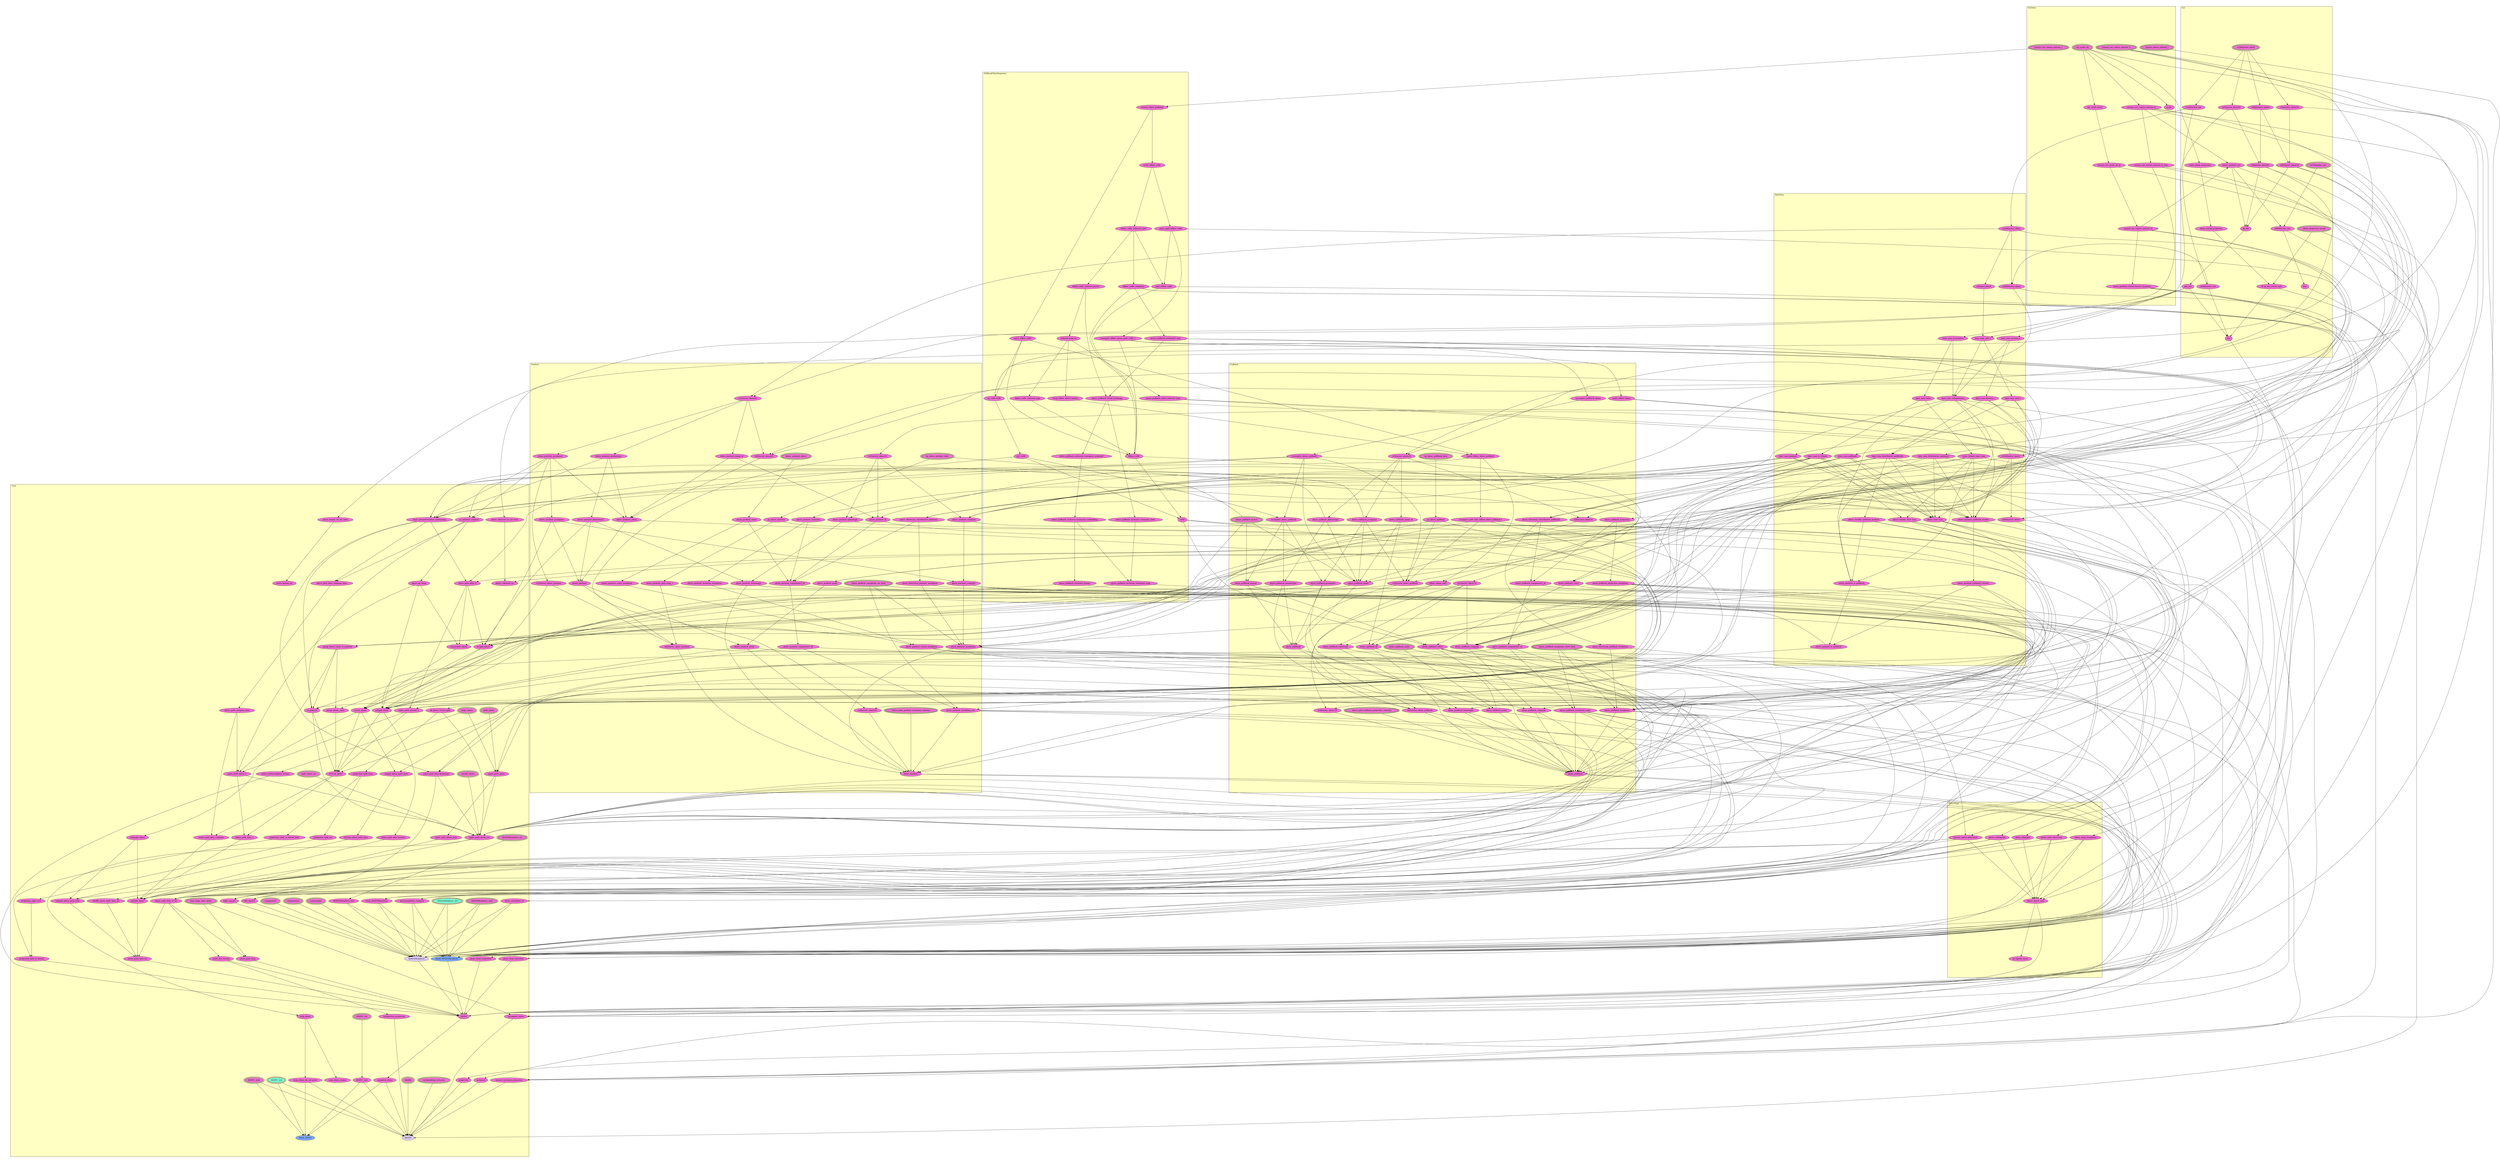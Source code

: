 digraph HoTT_Algebra_AbSES {
  graph [ratio=0.5]
  node [style=filled]
Ext_ab_ext [label="ab_ext", URL=<Ext.html#ab_ext>, fillcolor="#F070D1"] ;
Ext_grp_ext [label="grp_ext", URL=<Ext.html#grp_ext>, fillcolor="#F070D1"] ;
SixTerm_ext_cyclic_ab [label="ext_cyclic_ab", URL=<SixTerm.html#ext_cyclic_ab>, peripheries=3, fillcolor="#F070D1"] ;
Ext_is1bifunctor_ext_ [label="is1bifunctor_ext'", URL=<Ext.html#is1bifunctor_ext'>, peripheries=3, fillcolor="#F070D1"] ;
SixTerm_ext_cyclic_exact [label="ext_cyclic_exact", URL=<SixTerm.html#ext_cyclic_exact>, fillcolor="#F070D1"] ;
SixTerm_isexact_ext_cyclic_ab_iii [label="isexact_ext_cyclic_ab_iii", URL=<SixTerm.html#isexact_ext_cyclic_ab_iii>, fillcolor="#F070D1"] ;
Ext_is0bifunctor_ext_ [label="is0bifunctor_ext'", URL=<Ext.html#is0bifunctor_ext'>, fillcolor="#F070D1"] ;
SixTerm_cyclic_ [label="cyclic'", URL=<SixTerm.html#cyclic'>, fillcolor="#F070D1"] ;
Ext_Ext_ [label="Ext'", URL=<Ext.html#Ext'>, fillcolor="#F070D1"] ;
SixTerm_isexact_ext_contra_sixterm_v [label="isexact_ext_contra_sixterm_v", URL=<SixTerm.html#isexact_ext_contra_sixterm_v>, peripheries=3, fillcolor="#F070D1"] ;
Ext_iff_ab_ext_trivial_split [label="iff_ab_ext_trivial_split", URL=<Ext.html#iff_ab_ext_trivial_split>, fillcolor="#F070D1"] ;
SixTerm_isexact_ext_contra_sixterm_iv [label="isexact_ext_contra_sixterm_iv", URL=<SixTerm.html#isexact_ext_contra_sixterm_iv>, fillcolor="#F070D1"] ;
Ext_is1bifunctor_ext [label="is1bifunctor_ext", URL=<Ext.html#is1bifunctor_ext>, fillcolor="#F070D1"] ;
SixTerm_isexact_ext_contra_sixterm_iv_mor [label="isexact_ext_contra_sixterm_iv_mor", URL=<SixTerm.html#isexact_ext_contra_sixterm_iv_mor>, fillcolor="#F070D1"] ;
Ext_is0bifunctor_ext [label="is0bifunctor_ext", URL=<Ext.html#is0bifunctor_ext>, fillcolor="#F070D1"] ;
SixTerm_isexact_ext_contra_sixterm_iii [label="isexact_ext_contra_sixterm_iii", URL=<SixTerm.html#isexact_ext_contra_sixterm_iii>, fillcolor="#F070D1"] ;
Ext_Ext [label="Ext", URL=<Ext.html#Ext>, fillcolor="#F070D1"] ;
DirectSum_abses_twist_directsum [label="abses_twist_directsum", URL=<DirectSum.html#abses_twist_directsum>, fillcolor="#F070D1"] ;
SixTerm_abses_pushout_trivial_factors_inclusion [label="abses_pushout_trivial_factors_inclusion", URL=<SixTerm.html#abses_pushout_trivial_factors_inclusion>, fillcolor="#F070D1"] ;
SixTerm_isexact_ext_contra_sixterm_ii [label="isexact_ext_contra_sixterm_ii", URL=<SixTerm.html#isexact_ext_contra_sixterm_ii>, peripheries=3, fillcolor="#F070D1"] ;
DirectSum_abses_swap_morphism [label="abses_swap_morphism", URL=<DirectSum.html#abses_swap_morphism>, fillcolor="#F070D1"] ;
SixTerm_isexact_abses_sixterm_i [label="isexact_abses_sixterm_i", URL=<SixTerm.html#isexact_abses_sixterm_i>, peripheries=3, fillcolor="#F070D1"] ;
DirectSum_abses_codiagonal [label="abses_codiagonal", URL=<DirectSum.html#abses_codiagonal>, fillcolor="#F070D1"] ;
Pushout_is1functor_abses01 [label="is1functor_abses01", URL=<Pushout.html#is1functor_abses01>, fillcolor="#F070D1"] ;
DirectSum_abses_diagonal [label="abses_diagonal", URL=<DirectSum.html#abses_diagonal>, fillcolor="#F070D1"] ;
Pushout_is0functor_abses01 [label="is0functor_abses01", URL=<Pushout.html#is0functor_abses01>, fillcolor="#F070D1"] ;
DirectSum_functor_abses_directsum [label="functor_abses_directsum", URL=<DirectSum.html#functor_abses_directsum>, fillcolor="#F070D1"] ;
Pushout_is1functor_abses_01 [label="is1functor_abses'01", URL=<Pushout.html#is1functor_abses'01>, fillcolor="#F070D1"] ;
DirectSum_abses_direct_sum [label="abses_direct_sum", URL=<DirectSum.html#abses_direct_sum>, fillcolor="#F070D1"] ;
Pushout_is0functor_abses_01 [label="is0functor_abses'01", URL=<Pushout.html#is0functor_abses'01>, fillcolor="#F070D1"] ;
DirectSum_ab_biprod_exact [label="ab_biprod_exact", URL=<DirectSum.html#ab_biprod_exact>, fillcolor="#F070D1"] ;
Pushout_abses_pushout_pcompose [label="abses_pushout_pcompose", URL=<Pushout.html#abses_pushout_pcompose>, fillcolor="#F070D1"] ;
Core_abses_cokernel_iso_inv_beta [label="abses_cokernel_iso_inv_beta", URL=<Core.html#abses_cokernel_iso_inv_beta>, fillcolor="#F070D1"] ;
Pushout_abses_pushout_pcompose_ [label="abses_pushout_pcompose'", URL=<Pushout.html#abses_pushout_pcompose'>, fillcolor="#F070D1"] ;
Core_abses_cokernel_iso [label="abses_cokernel_iso", URL=<Core.html#abses_cokernel_iso>, fillcolor="#F070D1"] ;
Pushout_abses_pushout_compose [label="abses_pushout_compose", URL=<Pushout.html#abses_pushout_compose>, fillcolor="#F070D1"] ;
Core_abses_from_surjection [label="abses_from_surjection", URL=<Core.html#abses_from_surjection>, fillcolor="#F070D1"] ;
Pushout_abses_pushout_compose_ [label="abses_pushout_compose'", URL=<Pushout.html#abses_pushout_compose'>, fillcolor="#F070D1"] ;
Core_abses_kernel_iso_inv_beta [label="abses_kernel_iso_inv_beta", URL=<Core.html#abses_kernel_iso_inv_beta>, fillcolor="#F070D1"] ;
Pushout_abses_pushout_phomotopic [label="abses_pushout_phomotopic", URL=<Pushout.html#abses_pushout_phomotopic>, fillcolor="#F070D1"] ;
Core_abses_kernel_iso [label="abses_kernel_iso", URL=<Core.html#abses_kernel_iso>, fillcolor="#F070D1"] ;
Pushout_abses_pushout_phomotopic_ [label="abses_pushout_phomotopic'", URL=<Pushout.html#abses_pushout_phomotopic'>, fillcolor="#F070D1"] ;
Core_abses_from_inclusion [label="abses_from_inclusion", URL=<Core.html#abses_from_inclusion>, fillcolor="#F070D1"] ;
Core_iff_abses_trivial_split [label="iff_abses_trivial_split", URL=<Core.html#iff_abses_trivial_split>, fillcolor="#F070D1"] ;
Pushout_abses_pushout_homotopic [label="abses_pushout_homotopic", URL=<Pushout.html#abses_pushout_homotopic>, fillcolor="#F070D1"] ;
Core_projection_split_beta [label="projection_split_beta", URL=<Core.html#projection_split_beta>, fillcolor="#F070D1"] ;
Pushout_abses_pushout_homotopic_ [label="abses_pushout_homotopic'", URL=<Pushout.html#abses_pushout_homotopic'>, fillcolor="#F070D1"] ;
Core_projection_split_iso [label="projection_split_iso", URL=<Core.html#projection_split_iso>, fillcolor="#F070D1"] ;
Pushout_abses_pushout_pmap_id [label="abses_pushout_pmap_id", URL=<Pushout.html#abses_pushout_pmap_id>, fillcolor="#F070D1"] ;
Core_projection_split_iso1 [label="projection_split_iso1", URL=<Core.html#projection_split_iso1>, fillcolor="#F070D1"] ;
Pushout_abses_pushout_id [label="abses_pushout_id", URL=<Pushout.html#abses_pushout_id>, fillcolor="#F070D1"] ;
Core_projection_split_to_kernel_beta [label="projection_split_to_kernel_beta", URL=<Core.html#projection_split_to_kernel_beta>, fillcolor="#F070D1"] ;
Pushout_abses_pushout_abses [label="abses_pushout_abses", URL=<Pushout.html#abses_pushout_abses>, peripheries=3, fillcolor="#F070D1"] ;
Core_projection_split_to_kernel [label="projection_split_to_kernel", URL=<Core.html#projection_split_to_kernel>, fillcolor="#F070D1"] ;
Pushout_abses_pushout_const [label="abses_pushout_const", URL=<Pushout.html#abses_pushout_const>, fillcolor="#F070D1"] ;
Core_absesmorphism_compose [label="absesmorphism_compose", URL=<Core.html#absesmorphism_compose>, fillcolor="#F070D1"] ;
Pushout_abses_pushout_const_morphism [label="abses_pushout_const_morphism", URL=<Pushout.html#abses_pushout_const_morphism>, fillcolor="#F070D1"] ;
Pushout_abses_pushout_inclusion [label="abses_pushout_inclusion", URL=<Pushout.html#abses_pushout_inclusion>, fillcolor="#F070D1"] ;
Core_abses_morphism_id [label="abses_morphism_id", URL=<Core.html#abses_morphism_id>, fillcolor="#F070D1"] ;
Core_issig_AbSESMorphism [label="issig_AbSESMorphism", URL=<Core.html#issig_AbSESMorphism>, fillcolor="#F070D1"] ;
Pushout_abses_pushout_inclusion_morphism [label="abses_pushout_inclusion_morphism", URL=<Pushout.html#abses_pushout_inclusion_morphism>, fillcolor="#F070D1"] ;
Core_right_square [label="right_square", URL=<Core.html#right_square>, fillcolor="#F070D1"] ;
Pushout_abses_pushout_trivial_morphism [label="abses_pushout_trivial_morphism", URL=<Pushout.html#abses_pushout_trivial_morphism>, fillcolor="#F070D1"] ;
Core_left_square [label="left_square", URL=<Core.html#left_square>, fillcolor="#F070D1"] ;
Pushout_abses_pushout_pmap [label="abses_pushout_pmap", URL=<Pushout.html#abses_pushout_pmap>, fillcolor="#F070D1"] ;
Core_component3 [label="component3", URL=<Core.html#component3>, peripheries=3, fillcolor="#F070D1"] ;
Pushout_abses_pushout_ [label="abses_pushout'", URL=<Pushout.html#abses_pushout'>, fillcolor="#F070D1"] ;
Core_component2 [label="component2", URL=<Core.html#component2>, peripheries=3, fillcolor="#F070D1"] ;
Pushout_abses_pushout_point [label="abses_pushout_point", URL=<Pushout.html#abses_pushout_point>, fillcolor="#F070D1"] ;
Core_component1 [label="component1", URL=<Core.html#component1>, peripheries=3, fillcolor="#F070D1"] ;
Pushout_abses_pushout_point_ [label="abses_pushout_point'", URL=<Pushout.html#abses_pushout_point'>, fillcolor="#F070D1"] ;
Pushout_ap_abses_pushout_data [label="ap_abses_pushout_data", URL=<Pushout.html#ap_abses_pushout_data>, peripheries=3, fillcolor="#F070D1"] ;
Core_AbSESMorphism_sind [label="AbSESMorphism_sind", URL=<Core.html#AbSESMorphism_sind>, peripheries=3, fillcolor="#F070D1"] ;
Pushout_ap_abses_pushout [label="ap_abses_pushout", URL=<Pushout.html#ap_abses_pushout>, fillcolor="#F070D1"] ;
Core_AbSESMorphism_rec [label="AbSESMorphism_rec", URL=<Core.html#AbSESMorphism_rec>, peripheries=3, fillcolor="#F070D1"] ;
Pushout_abses_pushout_path_data_1 [label="abses_pushout_path_data_1", URL=<Pushout.html#abses_pushout_path_data_1>, fillcolor="#F070D1"] ;
Core_AbSESMorphism_ind [label="AbSESMorphism_ind", URL=<Core.html#AbSESMorphism_ind>, peripheries=3, fillcolor="#7FFFD4"] ;
Pushout_is1functor_abses_pushout [label="is1functor_abses_pushout", URL=<Pushout.html#is1functor_abses_pushout>, fillcolor="#F070D1"] ;
Core_AbSESMorphism_rect [label="AbSESMorphism_rect", URL=<Core.html#AbSESMorphism_rect>, fillcolor="#F070D1"] ;
Core_Build_AbSESMorphism [label="Build_AbSESMorphism", URL=<Core.html#Build_AbSESMorphism>, fillcolor="#7FAAFF"] ;
Pushout_is0functor_abses_pushout [label="is0functor_abses_pushout", URL=<Pushout.html#is0functor_abses_pushout>, fillcolor="#F070D1"] ;
Core_AbSESMorphism [label="AbSESMorphism", URL=<Core.html#AbSESMorphism>, fillcolor="#E2CDFA"] ;
Pushout_abses_path_pushout_inclusion_commsq [label="abses_path_pushout_inclusion_commsq", URL=<Pushout.html#abses_path_pushout_inclusion_commsq>, peripheries=3, fillcolor="#F070D1"] ;
Core_hom_loops_data_abses [label="hom_loops_data_abses", URL=<Core.html#hom_loops_data_abses>, peripheries=3, fillcolor="#F070D1"] ;
Pushout_abses_directsum_distributive_pushouts [label="abses_directsum_distributive_pushouts", URL=<Pushout.html#abses_directsum_distributive_pushouts>, fillcolor="#F070D1"] ;
Core_loops_abses [label="loops_abses", URL=<Core.html#loops_abses>, peripheries=3, fillcolor="#F070D1"] ;
Pushout_abses_directsum_pushout_morphism [label="abses_directsum_pushout_morphism", URL=<Pushout.html#abses_directsum_pushout_morphism>, fillcolor="#F070D1"] ;
Pushout_abses_pushout_component3_id [label="abses_pushout_component3_id", URL=<Pushout.html#abses_pushout_component3_id>, fillcolor="#F070D1"] ;
Core_abses_endomorphism_trivial [label="abses_endomorphism_trivial", URL=<Core.html#abses_endomorphism_trivial>, fillcolor="#F070D1"] ;
Core_equiv_ptransformation_phomotopy [label="equiv_ptransformation_phomotopy", URL=<Core.html#equiv_ptransformation_phomotopy>, fillcolor="#F070D1"] ;
Pushout_abses_pushout_component3_id_ [label="abses_pushout_component3_id'", URL=<Pushout.html#abses_pushout_component3_id'>, fillcolor="#F070D1"] ;
Core_to_pointed_compose [label="to_pointed_compose", URL=<Core.html#to_pointed_compose>, fillcolor="#F070D1"] ;
Pushout_abses_pushout_morphism_rec_beta [label="abses_pushout_morphism_rec_beta", URL=<Pushout.html#abses_pushout_morphism_rec_beta>, peripheries=3, fillcolor="#F070D1"] ;
Pushout_abses_pushout_morphism_rec [label="abses_pushout_morphism_rec", URL=<Pushout.html#abses_pushout_morphism_rec>, fillcolor="#F070D1"] ;
Core_abses_ap_fmap [label="abses_ap_fmap", URL=<Core.html#abses_ap_fmap>, fillcolor="#F070D1"] ;
Core_pmap_abses_const_to_pointed [label="pmap_abses_const_to_pointed", URL=<Core.html#pmap_abses_const_to_pointed>, fillcolor="#F070D1"] ;
Pushout_abses_pushout_morphism [label="abses_pushout_morphism", URL=<Pushout.html#abses_pushout_morphism>, fillcolor="#F070D1"] ;
Core_to_pointed [label="to_pointed", URL=<Core.html#to_pointed>, fillcolor="#F070D1"] ;
Pushout_abses_pushout [label="abses_pushout", URL=<Pushout.html#abses_pushout>, fillcolor="#F070D1"] ;
Core_pmap_abses_const [label="pmap_abses_const", URL=<Core.html#pmap_abses_const>, fillcolor="#F070D1"] ;
PullbackFiberSequence_isexact_abses_pullback [label="isexact_abses_pullback", URL=<PullbackFiberSequence.html#isexact_abses_pullback>, fillcolor="#F070D1"] ;
Core_equiv_path_data_homotopy [label="equiv_path_data_homotopy", URL=<Core.html#equiv_path_data_homotopy>, fillcolor="#F070D1"] ;
PullbackFiberSequence_contr_hfiber_cxfib_ [label="contr_hfiber_cxfib'", URL=<PullbackFiberSequence.html#contr_hfiber_cxfib'>, fillcolor="#F070D1"] ;
PullbackFiberSequence_hfiber_cxfib__induced_path_ [label="hfiber_cxfib'_induced_path'", URL=<PullbackFiberSequence.html#hfiber_cxfib'_induced_path'>, fillcolor="#F070D1"] ;
Core_abses_path_data_compose_beta [label="abses_path_data_compose_beta", URL=<Core.html#abses_path_data_compose_beta>, fillcolor="#F070D1"] ;
PullbackFiberSequence_hfiber_cxfib__induced_path_0 [label="hfiber_cxfib'_induced_path'0", URL=<PullbackFiberSequence.html#hfiber_cxfib'_induced_path'0>, fillcolor="#F070D1"] ;
Core_abses_path_compose_beta [label="abses_path_compose_beta", URL=<Core.html#abses_path_compose_beta>, fillcolor="#F070D1"] ;
PullbackFiberSequence_induced_map_eq [label="induced_map_eq", URL=<PullbackFiberSequence.html#induced_map_eq>, fillcolor="#F070D1"] ;
Core_abses_path_data_V [label="abses_path_data_V", URL=<Core.html#abses_path_data_V>, fillcolor="#F070D1"] ;
PullbackFiberSequence_fmap_hfiber_abses_lemma [label="fmap_hfiber_abses_lemma", URL=<PullbackFiberSequence.html#fmap_hfiber_abses_lemma>, fillcolor="#F070D1"] ;
Core_equiv_path_absesV_1 [label="equiv_path_absesV_1", URL=<Core.html#equiv_path_absesV_1>, fillcolor="#F070D1"] ;
Core_equiv_path_abses_1 [label="equiv_path_abses_1", URL=<Core.html#equiv_path_abses_1>, fillcolor="#F070D1"] ;
PullbackFiberSequence_abses_pullback_splits_induced_map_ [label="abses_pullback_splits_induced_map'", URL=<PullbackFiberSequence.html#abses_pullback_splits_induced_map'>, fillcolor="#F070D1"] ;
PullbackFiberSequence_hfiber_cxfib__induced_map [label="hfiber_cxfib'_induced_map", URL=<PullbackFiberSequence.html#hfiber_cxfib'_induced_map>, fillcolor="#F070D1"] ;
Core_hasmorext_abses [label="hasmorext_abses", URL=<Core.html#hasmorext_abses>, fillcolor="#F070D1"] ;
Core_is1gpd_abses [label="is1gpd_abses", URL=<Core.html#is1gpd_abses>, fillcolor="#F070D1"] ;
PullbackFiberSequence_hfiber_cxfib__inhabited [label="hfiber_cxfib'_inhabited", URL=<PullbackFiberSequence.html#hfiber_cxfib'_inhabited>, fillcolor="#F070D1"] ;
Core_is1cat_abses [label="is1cat_abses", URL=<Core.html#is1cat_abses>, fillcolor="#F070D1"] ;
PullbackFiberSequence_equiv_path_hfiber_cxfib_ [label="equiv_path_hfiber_cxfib'", URL=<PullbackFiberSequence.html#equiv_path_hfiber_cxfib'>, fillcolor="#F070D1"] ;
PullbackFiberSequence_transport_hfiber_abses_path_cxfib__l [label="transport_hfiber_abses_path_cxfib'_l", URL=<PullbackFiberSequence.html#transport_hfiber_abses_path_cxfib'_l>, fillcolor="#F070D1"] ;
Core_is2graph_abses [label="is2graph_abses", URL=<Core.html#is2graph_abses>, fillcolor="#F070D1"] ;
PullbackFiberSequence_path_hfiber_cxfib_ [label="path_hfiber_cxfib'", URL=<PullbackFiberSequence.html#path_hfiber_cxfib'>, fillcolor="#F070D1"] ;
Core_is0gpd_abses [label="is0gpd_abses", URL=<Core.html#is0gpd_abses>, fillcolor="#F070D1"] ;
PullbackFiberSequence_equiv_hfiber_cxfib_ [label="equiv_hfiber_cxfib'", URL=<PullbackFiberSequence.html#equiv_hfiber_cxfib'>, fillcolor="#F070D1"] ;
Core_abses_path_data_inverse [label="abses_path_data_inverse", URL=<Core.html#abses_path_data_inverse>, fillcolor="#F070D1"] ;
Core_is01cat_abses [label="is01cat_abses", URL=<Core.html#is01cat_abses>, fillcolor="#F070D1"] ;
PullbackFiberSequence_eq_cxfib_cxfib_ [label="eq_cxfib_cxfib'", URL=<PullbackFiberSequence.html#eq_cxfib_cxfib'>, fillcolor="#F070D1"] ;
PullbackFiberSequence_pr2_cxfib_ [label="pr2_cxfib'", URL=<PullbackFiberSequence.html#pr2_cxfib'>, fillcolor="#F070D1"] ;
Core_abses_path_data_compose [label="abses_path_data_compose", URL=<Core.html#abses_path_data_compose>, fillcolor="#F070D1"] ;
PullbackFiberSequence_hfiber_cxfib_ [label="hfiber_cxfib'", URL=<PullbackFiberSequence.html#hfiber_cxfib'>, fillcolor="#F070D1"] ;
Core_abses_path_data_1 [label="abses_path_data_1", URL=<Core.html#abses_path_data_1>, fillcolor="#F070D1"] ;
Core_isgraph_abses [label="isgraph_abses", URL=<Core.html#isgraph_abses>, fillcolor="#F070D1"] ;
PullbackFiberSequence_cxfib_ [label="cxfib'", URL=<PullbackFiberSequence.html#cxfib'>, fillcolor="#F070D1"] ;
Core_is0gpd_abses_path_data [label="is0gpd_abses_path_data", URL=<Core.html#is0gpd_abses_path_data>, fillcolor="#F070D1"] ;
PullbackFiberSequence_abses_pullback_inclusion0_map_ [label="abses_pullback_inclusion0_map'", URL=<PullbackFiberSequence.html#abses_pullback_inclusion0_map'>, fillcolor="#F070D1"] ;
Core_is01cat_abses_path_data [label="is01cat_abses_path_data", URL=<Core.html#is01cat_abses_path_data>, fillcolor="#F070D1"] ;
PullbackFiberSequence_abses_pullback_trivial_preimage [label="abses_pullback_trivial_preimage", URL=<PullbackFiberSequence.html#abses_pullback_trivial_preimage>, fillcolor="#F070D1"] ;
Core_isgraph_abses_path_data [label="isgraph_abses_path_data", URL=<Core.html#isgraph_abses_path_data>, fillcolor="#F070D1"] ;
PullbackFiberSequence_abses_pullback_inclusion_transpose_beta [label="abses_pullback_inclusion_transpose_beta", URL=<PullbackFiberSequence.html#abses_pullback_inclusion_transpose_beta>, fillcolor="#F070D1"] ;
Core_path_abses [label="path_abses", URL=<Core.html#path_abses>, peripheries=3, fillcolor="#F070D1"] ;
PullbackFiberSequence_abses_pullback_inclusion_transpose_endpoint_ [label="abses_pullback_inclusion_transpose_endpoint'", URL=<PullbackFiberSequence.html#abses_pullback_inclusion_transpose_endpoint'>, fillcolor="#F070D1"] ;
Core_equiv_path_abses [label="equiv_path_abses", URL=<Core.html#equiv_path_abses>, fillcolor="#F070D1"] ;
PullbackFiberSequence_abses_pullback_inclusion_transpose_embedding [label="abses_pullback_inclusion_transpose_embedding", URL=<PullbackFiberSequence.html#abses_pullback_inclusion_transpose_embedding>, fillcolor="#F070D1"] ;
Core_equiv_path_abses_data [label="equiv_path_abses_data", URL=<Core.html#equiv_path_abses_data>, fillcolor="#F070D1"] ;
PullbackFiberSequence_abses_pullback_inclusion_lemma [label="abses_pullback_inclusion_lemma", URL=<PullbackFiberSequence.html#abses_pullback_inclusion_lemma>, fillcolor="#F070D1"] ;
PullbackFiberSequence_abses_pullback_inclusion_transpose_map [label="abses_pullback_inclusion_transpose_map", URL=<PullbackFiberSequence.html#abses_pullback_inclusion_transpose_map>, fillcolor="#F070D1"] ;
Core_abses_path_data_to_iso [label="abses_path_data_to_iso", URL=<Core.html#abses_path_data_to_iso>, fillcolor="#F070D1"] ;
Pullback_is1functor_abses10 [label="is1functor_abses10", URL=<Pullback.html#is1functor_abses10>, fillcolor="#F070D1"] ;
Core_abses_path_data [label="abses_path_data", URL=<Core.html#abses_path_data>, fillcolor="#F070D1"] ;
Core_short_five_lemma [label="short_five_lemma", URL=<Core.html#short_five_lemma>, fillcolor="#F070D1"] ;
Pullback_is0functor_abses10 [label="is0functor_abses10", URL=<Pullback.html#is0functor_abses10>, fillcolor="#F070D1"] ;
Core_path_abses_iso [label="path_abses_iso", URL=<Core.html#path_abses_iso>, peripheries=3, fillcolor="#F070D1"] ;
Pullback_is1functor_abses_10 [label="is1functor_abses'10", URL=<Pullback.html#is1functor_abses'10>, fillcolor="#F070D1"] ;
Core_istrunc_abses [label="istrunc_abses", URL=<Core.html#istrunc_abses>, peripheries=3, fillcolor="#F070D1"] ;
Pullback_is0functor_abses_10 [label="is0functor_abses'10", URL=<Pullback.html#is0functor_abses'10>, fillcolor="#F070D1"] ;
Core_equiv_path_abses_iso [label="equiv_path_abses_iso", URL=<Core.html#equiv_path_abses_iso>, fillcolor="#F070D1"] ;
Pullback_equiv_hfiber_abses_pullback [label="equiv_hfiber_abses_pullback", URL=<Pullback.html#equiv_hfiber_abses_pullback>, fillcolor="#F070D1"] ;
Pullback_transport_path_data_hfiber_abses_pullback_l [label="transport_path_data_hfiber_abses_pullback_l", URL=<Pullback.html#transport_path_data_hfiber_abses_pullback_l>, fillcolor="#F070D1"] ;
Core_shuffle_abses_path_data_iso [label="shuffle_abses_path_data_iso", URL=<Core.html#shuffle_abses_path_data_iso>, fillcolor="#F070D1"] ;
Pullback_hfiber_abses_path [label="hfiber_abses_path", URL=<Pullback.html#hfiber_abses_path>, fillcolor="#F070D1"] ;
Core_abses_path_data_iso [label="abses_path_data_iso", URL=<Core.html#abses_path_data_iso>, fillcolor="#F070D1"] ;
Pullback_equiv_hfiber_abses [label="equiv_hfiber_abses", URL=<Pullback.html#equiv_hfiber_abses>, fillcolor="#F070D1"] ;
Core_AbSES [label="AbSES", URL=<Core.html#AbSES>, fillcolor="#F070D1"] ;
Core_ispointed_abses [label="ispointed_abses", URL=<Core.html#ispointed_abses>, fillcolor="#F070D1"] ;
Pullback_iscomplex_pullback_abses [label="iscomplex_pullback_abses", URL=<Pullback.html#iscomplex_pullback_abses>, fillcolor="#F070D1"] ;
Pullback_iscomplex_abses_pullback [label="iscomplex_abses_pullback", URL=<Pullback.html#iscomplex_abses_pullback>, fillcolor="#F070D1"] ;
Core_iscomplex_abses [label="iscomplex_abses", URL=<Core.html#iscomplex_abses>, fillcolor="#F070D1"] ;
Core_issig_abses [label="issig_abses", URL=<Core.html#issig_abses>, fillcolor="#F070D1"] ;
Pullback_iscomplex_abses_pullback_ [label="iscomplex_abses_pullback'", URL=<Pullback.html#iscomplex_abses_pullback'>, fillcolor="#F070D1"] ;
Core_issig_abses_helper [label="issig_abses_helper", URL=<Core.html#issig_abses_helper>, fillcolor="#F070D1"] ;
Pullback_abses_pullback_phomotopic [label="abses_pullback_phomotopic", URL=<Pullback.html#abses_pullback_phomotopic>, fillcolor="#F070D1"] ;
Core_issig_abses_do_not_print [label="issig_abses_do_not_print", URL=<Core.html#issig_abses_do_not_print>, fillcolor="#F070D1"] ;
Pullback_abses_pullback_phomotopic_ [label="abses_pullback_phomotopic'", URL=<Pullback.html#abses_pullback_phomotopic'>, fillcolor="#F070D1"] ;
Core_isexact_inclusion_projection [label="isexact_inclusion_projection", URL=<Core.html#isexact_inclusion_projection>, fillcolor="#F070D1"] ;
Pullback_abses_pullback_homotopic [label="abses_pullback_homotopic", URL=<Pullback.html#abses_pullback_homotopic>, fillcolor="#F070D1"] ;
Core_issurjection_projection [label="issurjection_projection", URL=<Core.html#issurjection_projection>, fillcolor="#F070D1"] ;
Pullback_abses_pullback_homotopic_ [label="abses_pullback_homotopic'", URL=<Pullback.html#abses_pullback_homotopic'>, fillcolor="#F070D1"] ;
Core_isembedding_inclusion [label="isembedding_inclusion", URL=<Core.html#isembedding_inclusion>, peripheries=3, fillcolor="#F070D1"] ;
Pullback_abses_pullback_projection [label="abses_pullback_projection", URL=<Pullback.html#abses_pullback_projection>, fillcolor="#F070D1"] ;
Core_projection [label="projection", URL=<Core.html#projection>, fillcolor="#F070D1"] ;
Pullback_abses_pullback_projection_morphism [label="abses_pullback_projection_morphism", URL=<Pullback.html#abses_pullback_projection_morphism>, fillcolor="#F070D1"] ;
Core_inclusion [label="inclusion", URL=<Core.html#inclusion>, fillcolor="#F070D1"] ;
Pullback_abses_pullback_pconst [label="abses_pullback_pconst", URL=<Pullback.html#abses_pullback_pconst>, peripheries=3, fillcolor="#F070D1"] ;
Core_middle [label="middle", URL=<Core.html#middle>, peripheries=3, fillcolor="#F070D1"] ;
Pullback_abses_pullback_pconst_ [label="abses_pullback_pconst'", URL=<Pullback.html#abses_pullback_pconst'>, fillcolor="#F070D1"] ;
Pullback_abses_pullback_const [label="abses_pullback_const", URL=<Pullback.html#abses_pullback_const>, fillcolor="#F070D1"] ;
Core_AbSES__sind [label="AbSES'_sind", URL=<Core.html#AbSES'_sind>, peripheries=3, fillcolor="#F070D1"] ;
Pullback_abses_pullback_const_ [label="abses_pullback_const'", URL=<Pullback.html#abses_pullback_const'>, fillcolor="#F070D1"] ;
Core_AbSES__rec [label="AbSES'_rec", URL=<Core.html#AbSES'_rec>, peripheries=3, fillcolor="#F070D1"] ;
Pullback_abses_pullback_pcompose [label="abses_pullback_pcompose", URL=<Pullback.html#abses_pullback_pcompose>, fillcolor="#F070D1"] ;
Core_AbSES__ind [label="AbSES'_ind", URL=<Core.html#AbSES'_ind>, peripheries=3, fillcolor="#7FFFD4"] ;
Pullback_abses_pullback_pcompose_ [label="abses_pullback_pcompose'", URL=<Pullback.html#abses_pullback_pcompose'>, fillcolor="#F070D1"] ;
Core_AbSES__rect [label="AbSES'_rect", URL=<Core.html#AbSES'_rect>, fillcolor="#F070D1"] ;
Core_Build_AbSES [label="Build_AbSES", URL=<Core.html#Build_AbSES>, fillcolor="#7FAAFF"] ;
Pullback_abses_pullback_compose [label="abses_pullback_compose", URL=<Pullback.html#abses_pullback_compose>, fillcolor="#F070D1"] ;
Core_AbSES_ [label="AbSES'", URL=<Core.html#AbSES'>, fillcolor="#E2CDFA"] ;
Pullback_abses_pullback_compose_ [label="abses_pullback_compose'", URL=<Pullback.html#abses_pullback_compose'>, fillcolor="#F070D1"] ;
BaerSum_baer_sum_pullback [label="baer_sum_pullback", URL=<BaerSum.html#baer_sum_pullback>, fillcolor="#F070D1"] ;
Pullback_abses_pullback_pmap_id [label="abses_pullback_pmap_id", URL=<Pullback.html#abses_pullback_pmap_id>, fillcolor="#F070D1"] ;
BaerSum_baer_sum_pushout [label="baer_sum_pushout", URL=<BaerSum.html#baer_sum_pushout>, fillcolor="#F070D1"] ;
Pullback_abses_pullback_id [label="abses_pullback_id", URL=<Pullback.html#abses_pullback_id>, fillcolor="#F070D1"] ;
BaerSum_is1bifunctor_abses [label="is1bifunctor_abses", URL=<BaerSum.html#is1bifunctor_abses>, fillcolor="#F070D1"] ;
Pullback_abses_pullback_pmap [label="abses_pullback_pmap", URL=<Pullback.html#abses_pullback_pmap>, fillcolor="#F070D1"] ;
BaerSum_is0bifunctor_abses [label="is0bifunctor_abses", URL=<BaerSum.html#is0bifunctor_abses>, fillcolor="#F070D1"] ;
Pullback_abses_pullback_ [label="abses_pullback'", URL=<Pullback.html#abses_pullback'>, fillcolor="#F070D1"] ;
BaerSum_ishspace_abses [label="ishspace_abses", URL=<BaerSum.html#ishspace_abses>, fillcolor="#F070D1"] ;
Pullback_abses_pullback_point [label="abses_pullback_point", URL=<Pullback.html#abses_pullback_point>, peripheries=3, fillcolor="#F070D1"] ;
BaerSum_baer_sum_associative [label="baer_sum_associative", URL=<BaerSum.html#baer_sum_associative>, fillcolor="#F070D1"] ;
Pullback_abses_pullback_point_ [label="abses_pullback_point'", URL=<Pullback.html#abses_pullback_point'>, fillcolor="#F070D1"] ;
BaerSum_baer_sum_twist [label="baer_sum_twist", URL=<BaerSum.html#baer_sum_twist>, fillcolor="#F070D1"] ;
Pullback_ap_abses_pullback_data [label="ap_abses_pullback_data", URL=<Pullback.html#ap_abses_pullback_data>, peripheries=3, fillcolor="#F070D1"] ;
BaerSum_twist_trinary_baer_sum [label="twist_trinary_baer_sum", URL=<BaerSum.html#twist_trinary_baer_sum>, fillcolor="#F070D1"] ;
Pullback_ap_abses_pullback [label="ap_abses_pullback", URL=<Pullback.html#ap_abses_pullback>, fillcolor="#F070D1"] ;
Pullback_is1functor_abses_pullback [label="is1functor_abses_pullback", URL=<Pullback.html#is1functor_abses_pullback>, fillcolor="#F070D1"] ;
BaerSum_baer_sum_is_trinary [label="baer_sum_is_trinary", URL=<BaerSum.html#baer_sum_is_trinary>, fillcolor="#F070D1"] ;
Pullback_is0functor_abses_pullback [label="is0functor_abses_pullback", URL=<Pullback.html#is0functor_abses_pullback>, fillcolor="#F070D1"] ;
BaerSum_abses_trinary_baer_sum [label="abses_trinary_baer_sum", URL=<BaerSum.html#abses_trinary_baer_sum>, fillcolor="#F070D1"] ;
BaerSum_baer_sum_distributive_pushouts [label="baer_sum_distributive_pushouts", URL=<BaerSum.html#baer_sum_distributive_pushouts>, fillcolor="#F070D1"] ;
Pullback_abses_path_pullback_projection_commsq [label="abses_path_pullback_projection_commsq", URL=<Pullback.html#abses_path_pullback_projection_commsq>, peripheries=3, fillcolor="#F070D1"] ;
BaerSum_baer_sum_inverse_r [label="baer_sum_inverse_r", URL=<BaerSum.html#baer_sum_inverse_r>, fillcolor="#F070D1"] ;
Pullback_abses_directsum_distributive_pullbacks [label="abses_directsum_distributive_pullbacks", URL=<Pullback.html#abses_directsum_distributive_pullbacks>, fillcolor="#F070D1"] ;
BaerSum_baer_sum_inverse_l [label="baer_sum_inverse_l", URL=<BaerSum.html#baer_sum_inverse_l>, fillcolor="#F070D1"] ;
Pullback_abses_directsum_pullback_morphism [label="abses_directsum_pullback_morphism", URL=<Pullback.html#abses_directsum_pullback_morphism>, fillcolor="#F070D1"] ;
BaerSum_baer_sum_unit_l [label="baer_sum_unit_l", URL=<BaerSum.html#baer_sum_unit_l>, fillcolor="#F070D1"] ;
Pullback_abses_pullback_component1_id [label="abses_pullback_component1_id", URL=<Pullback.html#abses_pullback_component1_id>, fillcolor="#F070D1"] ;
BaerSum_baer_sum_unit_r [label="baer_sum_unit_r", URL=<BaerSum.html#baer_sum_unit_r>, fillcolor="#F070D1"] ;
Pullback_abses_pullback_component1_id_ [label="abses_pullback_component1_id'", URL=<Pullback.html#abses_pullback_component1_id'>, fillcolor="#F070D1"] ;
BaerSum_baer_sum_commutative [label="baer_sum_commutative", URL=<BaerSum.html#baer_sum_commutative>, fillcolor="#F070D1"] ;
Pullback_abses_pullback_morphism_corec_beta [label="abses_pullback_morphism_corec_beta", URL=<Pullback.html#abses_pullback_morphism_corec_beta>, peripheries=3, fillcolor="#F070D1"] ;
BaerSum_baer_sum_distributive_pullbacks [label="baer_sum_distributive_pullbacks", URL=<BaerSum.html#baer_sum_distributive_pullbacks>, fillcolor="#F070D1"] ;
Pullback_abses_pullback_morphism_corec [label="abses_pullback_morphism_corec", URL=<Pullback.html#abses_pullback_morphism_corec>, fillcolor="#F070D1"] ;
BaerSum_abses_reorder_pullback_pushout [label="abses_reorder_pullback_pushout", URL=<BaerSum.html#abses_reorder_pullback_pushout>, fillcolor="#F070D1"] ;
Pullback_abses_pullback_morphism [label="abses_pullback_morphism", URL=<Pullback.html#abses_pullback_morphism>, fillcolor="#F070D1"] ;
BaerSum_is1bifunctor_abses_ [label="is1bifunctor_abses'", URL=<BaerSum.html#is1bifunctor_abses'>, fillcolor="#F070D1"] ;
Pullback_abses_pullback [label="abses_pullback", URL=<Pullback.html#abses_pullback>, fillcolor="#F070D1"] ;
BaerSum_is0bifunctor_abses_ [label="is0bifunctor_abses'", URL=<BaerSum.html#is0bifunctor_abses'>, fillcolor="#F070D1"] ;
Ext_abext_projective_trivial [label="abext_projective_trivial", URL=<Ext.html#abext_projective_trivial>, peripheries=3, fillcolor="#F070D1"] ;
Ext_contr_abext_projective [label="contr_abext_projective", URL=<Ext.html#contr_abext_projective>, fillcolor="#F070D1"] ;
BaerSum_abses_pushout_pullback_reorder [label="abses_pushout_pullback_reorder", URL=<BaerSum.html#abses_pushout_pullback_reorder>, fillcolor="#F070D1"] ;
BaerSum_abses_pushout_pullback_reorder_ [label="abses_pushout_pullback_reorder'", URL=<BaerSum.html#abses_pushout_pullback_reorder'>, fillcolor="#F070D1"] ;
Ext_abext_trivial_projective [label="abext_trivial_projective", URL=<Ext.html#abext_trivial_projective>, fillcolor="#F070D1"] ;
BaerSum_abses_pushout_is_pullback [label="abses_pushout_is_pullback", URL=<BaerSum.html#abses_pushout_is_pullback>, fillcolor="#F070D1"] ;
Ext_abses_pushout_ext [label="abses_pushout_ext", URL=<Ext.html#abses_pushout_ext>, fillcolor="#F070D1"] ;
Ext_is1bifunctor_abext [label="is1bifunctor_abext", URL=<Ext.html#is1bifunctor_abext>, peripheries=3, fillcolor="#F070D1"] ;
BaerSum_abses_pushout_is_pullback_ [label="abses_pushout_is_pullback'", URL=<BaerSum.html#abses_pushout_is_pullback'>, fillcolor="#F070D1"] ;
Ext_is0bifunctor_abext [label="is0bifunctor_abext", URL=<Ext.html#is0bifunctor_abext>, fillcolor="#F070D1"] ;
BaerSum_abses_baer_sum [label="abses_baer_sum", URL=<BaerSum.html#abses_baer_sum>, fillcolor="#F070D1"] ;
Ext_is1functor_abext10 [label="is1functor_abext10", URL=<Ext.html#is1functor_abext10>, fillcolor="#F070D1"] ;
Ext_is1functor_abext01 [label="is1functor_abext01", URL=<Ext.html#is1functor_abext01>, fillcolor="#F070D1"] ;
Ext_is0functor_abext10 [label="is0functor_abext10", URL=<Ext.html#is0functor_abext10>, fillcolor="#F070D1"] ;
Ext_is0functor_abext01 [label="is0functor_abext01", URL=<Ext.html#is0functor_abext01>, fillcolor="#F070D1"] ;
  Ext_ab_ext -> Ext_grp_ext [] ;
  Ext_grp_ext -> Ext_Ext [] ;
  Ext_grp_ext -> BaerSum_baer_sum_associative [] ;
  Ext_grp_ext -> BaerSum_baer_sum_inverse_r [] ;
  Ext_grp_ext -> BaerSum_baer_sum_unit_l [] ;
  SixTerm_ext_cyclic_ab -> SixTerm_ext_cyclic_exact [] ;
  SixTerm_ext_cyclic_ab -> SixTerm_cyclic_ [] ;
  SixTerm_ext_cyclic_ab -> SixTerm_isexact_ext_contra_sixterm_iv [] ;
  SixTerm_ext_cyclic_ab -> Ext_contr_abext_projective [] ;
  SixTerm_ext_cyclic_ab -> Core_abses_cokernel_iso [] ;
  Ext_is1bifunctor_ext_ -> Ext_is0bifunctor_ext_ [] ;
  Ext_is1bifunctor_ext_ -> BaerSum_is1bifunctor_abses_ [] ;
  SixTerm_ext_cyclic_exact -> SixTerm_isexact_ext_cyclic_ab_iii [] ;
  SixTerm_isexact_ext_cyclic_ab_iii -> SixTerm_isexact_ext_contra_sixterm_iii [] ;
  SixTerm_isexact_ext_cyclic_ab_iii -> Core_abses_from_inclusion [] ;
  Ext_is0bifunctor_ext_ -> Ext_Ext_ [] ;
  Ext_is0bifunctor_ext_ -> BaerSum_is0bifunctor_abses_ [] ;
  Ext_Ext_ -> Core_AbSES_ [] ;
  SixTerm_isexact_ext_contra_sixterm_v -> PullbackFiberSequence_isexact_abses_pullback [] ;
  Ext_iff_ab_ext_trivial_split -> Ext_Ext [] ;
  Ext_iff_ab_ext_trivial_split -> Core_iff_abses_trivial_split [] ;
  SixTerm_isexact_ext_contra_sixterm_iv -> SixTerm_isexact_ext_contra_sixterm_iv_mor [] ;
  SixTerm_isexact_ext_contra_sixterm_iv -> Pushout_abses_pushout_point [] ;
  SixTerm_isexact_ext_contra_sixterm_iv -> Pullback_abses_pullback_projection [] ;
  SixTerm_isexact_ext_contra_sixterm_iv -> Pullback_abses_pullback_pmap [] ;
  SixTerm_isexact_ext_contra_sixterm_iv -> Ext_abses_pushout_ext [] ;
  Ext_is1bifunctor_ext -> Ext_is0bifunctor_ext [] ;
  Ext_is1bifunctor_ext -> BaerSum_is1bifunctor_abses [] ;
  SixTerm_isexact_ext_contra_sixterm_iv_mor -> Pullback_abses_pullback_morphism [] ;
  SixTerm_isexact_ext_contra_sixterm_iv_mor -> Core_abses_kernel_iso_inv_beta [] ;
  SixTerm_isexact_ext_contra_sixterm_iv_mor -> Core_equiv_path_abses [] ;
  Ext_is0bifunctor_ext -> Ext_Ext [] ;
  Ext_is0bifunctor_ext -> BaerSum_is0bifunctor_abses [] ;
  SixTerm_isexact_ext_contra_sixterm_iii -> SixTerm_abses_pushout_trivial_factors_inclusion [] ;
  SixTerm_isexact_ext_contra_sixterm_iii -> Pushout_abses_pushout_inclusion [] ;
  SixTerm_isexact_ext_contra_sixterm_iii -> Pushout_abses_pushout_point [] ;
  SixTerm_isexact_ext_contra_sixterm_iii -> Ext_abses_pushout_ext [] ;
  Ext_Ext -> Core_AbSES [] ;
  DirectSum_abses_twist_directsum -> DirectSum_abses_direct_sum [] ;
  DirectSum_abses_twist_directsum -> Core_Build_AbSESMorphism [] ;
  DirectSum_abses_twist_directsum -> Core_AbSESMorphism [] ;
  SixTerm_abses_pushout_trivial_factors_inclusion -> Pushout_abses_pushout_morphism [] ;
  SixTerm_abses_pushout_trivial_factors_inclusion -> Core_equiv_path_abses [] ;
  SixTerm_abses_pushout_trivial_factors_inclusion -> Core_isexact_inclusion_projection [] ;
  SixTerm_isexact_ext_contra_sixterm_ii -> Core_abses_cokernel_iso_inv_beta [] ;
  SixTerm_isexact_ext_contra_sixterm_ii -> Core_AbSES [] ;
  SixTerm_isexact_ext_contra_sixterm_ii -> Core_isexact_inclusion_projection [] ;
  DirectSum_abses_swap_morphism -> DirectSum_abses_direct_sum [] ;
  DirectSum_abses_swap_morphism -> Core_Build_AbSESMorphism [] ;
  DirectSum_abses_swap_morphism -> Core_AbSESMorphism [] ;
  SixTerm_isexact_abses_sixterm_i -> Core_AbSES [] ;
  DirectSum_abses_codiagonal -> DirectSum_abses_direct_sum [] ;
  DirectSum_abses_codiagonal -> Core_Build_AbSESMorphism [] ;
  DirectSum_abses_codiagonal -> Core_AbSESMorphism [] ;
  Pushout_is1functor_abses01 -> Pushout_is0functor_abses01 [] ;
  Pushout_is1functor_abses01 -> Pushout_abses_pushout_pcompose [] ;
  Pushout_is1functor_abses01 -> Pushout_abses_pushout_phomotopic [] ;
  Pushout_is1functor_abses01 -> Pushout_abses_pushout_pmap_id [] ;
  DirectSum_abses_diagonal -> DirectSum_abses_direct_sum [] ;
  DirectSum_abses_diagonal -> Core_Build_AbSESMorphism [] ;
  DirectSum_abses_diagonal -> Core_AbSESMorphism [] ;
  Pushout_is0functor_abses01 -> Pushout_abses_pushout_pmap [] ;
  DirectSum_functor_abses_directsum -> DirectSum_abses_direct_sum [] ;
  DirectSum_functor_abses_directsum -> Core_right_square [] ;
  DirectSum_functor_abses_directsum -> Core_left_square [] ;
  DirectSum_functor_abses_directsum -> Core_Build_AbSESMorphism [] ;
  Pushout_is1functor_abses_01 -> Pushout_is0functor_abses_01 [] ;
  Pushout_is1functor_abses_01 -> Pushout_abses_pushout_compose [] ;
  Pushout_is1functor_abses_01 -> Pushout_abses_pushout_homotopic [] ;
  Pushout_is1functor_abses_01 -> Pushout_abses_pushout_id [] ;
  DirectSum_abses_direct_sum -> DirectSum_ab_biprod_exact [] ;
  DirectSum_abses_direct_sum -> Core_AbSES [] ;
  Pushout_is0functor_abses_01 -> Pushout_abses_pushout [] ;
  Pushout_abses_pushout_pcompose -> Pushout_abses_pushout_pcompose_ [] ;
  Pushout_abses_pushout_pcompose -> Pushout_abses_pushout_pmap [] ;
  Pushout_abses_pushout_pcompose -> Pushout_is1functor_abses_pushout [] ;
  Pushout_abses_pushout_pcompose -> Core_equiv_ptransformation_phomotopy [] ;
  Pushout_abses_pushout_pcompose -> Core_to_pointed_compose [] ;
  Core_abses_cokernel_iso_inv_beta -> Core_abses_cokernel_iso [] ;
  Pushout_abses_pushout_pcompose_ -> Pushout_abses_pushout_compose_ [] ;
  Pushout_abses_pushout_pcompose_ -> Pushout_abses_pushout_ [] ;
  Pushout_abses_pushout_pcompose_ -> Core_is1gpd_abses [] ;
  Pushout_abses_pushout_compose -> Pushout_abses_pushout_compose_ [] ;
  Pushout_abses_pushout_compose -> Core_equiv_path_data_homotopy [] ;
  Core_abses_from_surjection -> Core_AbSES [] ;
  Pushout_abses_pushout_compose_ -> Pushout_abses_pushout_morphism [] ;
  Pushout_abses_pushout_compose_ -> Core_isgraph_abses [] ;
  Pushout_abses_pushout_compose_ -> Core_abses_path_data_to_iso [] ;
  Pushout_abses_pushout_compose_ -> Core_inclusion [] ;
  Core_abses_kernel_iso_inv_beta -> Core_abses_kernel_iso [] ;
  Pushout_abses_pushout_phomotopic -> Pushout_abses_pushout_phomotopic_ [] ;
  Pushout_abses_pushout_phomotopic -> Pushout_abses_pushout_pmap [] ;
  Pushout_abses_pushout_phomotopic -> Core_equiv_ptransformation_phomotopy [] ;
  Pushout_abses_pushout_phomotopic_ -> Pushout_abses_pushout_homotopic_ [] ;
  Pushout_abses_pushout_phomotopic_ -> Pushout_abses_pushout_ [] ;
  Pushout_abses_pushout_phomotopic_ -> Core_is1gpd_abses [] ;
  Core_abses_from_inclusion -> Core_AbSES [] ;
  Core_iff_abses_trivial_split -> Core_projection_split_beta [] ;
  Core_iff_abses_trivial_split -> Core_equiv_path_abses_iso [] ;
  Pushout_abses_pushout_homotopic -> Pushout_abses_pushout_homotopic_ [] ;
  Pushout_abses_pushout_homotopic -> Core_equiv_path_data_homotopy [] ;
  Core_projection_split_beta -> Core_projection_split_iso [] ;
  Core_projection_split_beta -> Core_projection_split_to_kernel_beta [] ;
  Pushout_abses_pushout_homotopic_ -> Pushout_abses_pushout [] ;
  Pushout_abses_pushout_homotopic_ -> Core_isgraph_abses [] ;
  Pushout_abses_pushout_homotopic_ -> Core_abses_path_data_to_iso [] ;
  Core_projection_split_iso -> Core_projection_split_iso1 [] ;
  Pushout_abses_pushout_pmap_id -> Pushout_abses_pushout_id [] ;
  Pushout_abses_pushout_pmap_id -> Pushout_abses_pushout_pmap [] ;
  Core_projection_split_iso1 -> Core_projection_split_to_kernel [] ;
  Pushout_abses_pushout_id -> Pushout_abses_pushout_component3_id [] ;
  Pushout_abses_pushout_id -> Core_abses_morphism_id [] ;
  Core_projection_split_to_kernel_beta -> Core_projection_split_to_kernel [] ;
  Pushout_abses_pushout_abses -> Pushout_abses_pushout_const [] ;
  Core_projection_split_to_kernel -> Core_AbSES [] ;
  Pushout_abses_pushout_const -> Pushout_abses_pushout_const_morphism [] ;
  Pushout_abses_pushout_const -> Pushout_abses_pushout_component3_id [] ;
  Core_absesmorphism_compose -> Core_Build_AbSESMorphism [] ;
  Core_absesmorphism_compose -> Core_AbSESMorphism [] ;
  Pushout_abses_pushout_const_morphism -> Pushout_abses_pushout_trivial_morphism [] ;
  Pushout_abses_pushout_inclusion -> Pushout_abses_pushout_inclusion_morphism [] ;
  Pushout_abses_pushout_inclusion -> Pushout_abses_pushout_component3_id [] ;
  Core_abses_morphism_id -> Core_Build_AbSESMorphism [] ;
  Core_abses_morphism_id -> Core_AbSESMorphism [] ;
  Core_issig_AbSESMorphism -> Core_Build_AbSESMorphism [] ;
  Core_issig_AbSESMorphism -> Core_AbSESMorphism [] ;
  Pushout_abses_pushout_inclusion_morphism -> Pushout_abses_pushout_trivial_morphism [] ;
  Core_right_square -> Core_AbSESMorphism [] ;
  Pushout_abses_pushout_trivial_morphism -> Core_Build_AbSESMorphism [] ;
  Pushout_abses_pushout_trivial_morphism -> Core_AbSESMorphism [] ;
  Pushout_abses_pushout_trivial_morphism -> Core_isexact_inclusion_projection [] ;
  Core_left_square -> Core_AbSESMorphism [] ;
  Pushout_abses_pushout_pmap -> Pushout_abses_pushout_ [] ;
  Pushout_abses_pushout_pmap -> Core_to_pointed [] ;
  Core_component3 -> Core_AbSESMorphism [] ;
  Pushout_abses_pushout_ -> Pushout_abses_pushout_point_ [] ;
  Pushout_abses_pushout_ -> Pushout_is0functor_abses_pushout [] ;
  Core_component2 -> Core_AbSESMorphism [] ;
  Pushout_abses_pushout_point -> Pushout_abses_pushout_point_ [] ;
  Pushout_abses_pushout_point -> Core_equiv_path_abses_iso [] ;
  Core_component1 -> Core_AbSESMorphism [] ;
  Pushout_abses_pushout_point_ -> Pushout_abses_pushout [] ;
  Pushout_abses_pushout_point_ -> Core_is0gpd_abses [] ;
  Pushout_abses_pushout_point_ -> Core_abses_path_data_to_iso [] ;
  Pushout_ap_abses_pushout_data -> Pushout_ap_abses_pushout [] ;
  Pushout_ap_abses_pushout_data -> Core_is0gpd_abses [] ;
  Core_AbSESMorphism_sind -> Core_Build_AbSESMorphism [] ;
  Core_AbSESMorphism_sind -> Core_AbSESMorphism [] ;
  Pushout_ap_abses_pushout -> Pushout_abses_pushout_path_data_1 [] ;
  Pushout_ap_abses_pushout -> Core_equiv_path_absesV_1 [] ;
  Core_AbSESMorphism_rec -> Core_AbSESMorphism_rect [] ;
  Pushout_abses_pushout_path_data_1 -> Pushout_is0functor_abses_pushout [] ;
  Pushout_abses_pushout_path_data_1 -> Core_is01cat_abses [] ;
  Core_AbSESMorphism_ind -> Core_Build_AbSESMorphism [] ;
  Core_AbSESMorphism_ind -> Core_AbSESMorphism [] ;
  Pushout_is1functor_abses_pushout -> Pushout_is0functor_abses_pushout [] ;
  Pushout_is1functor_abses_pushout -> Core_is1cat_abses [] ;
  Core_AbSESMorphism_rect -> Core_Build_AbSESMorphism [] ;
  Core_AbSESMorphism_rect -> Core_AbSESMorphism [] ;
  Core_Build_AbSESMorphism -> Core_AbSES [] ;
  Pushout_is0functor_abses_pushout -> Pushout_abses_pushout [] ;
  Pushout_is0functor_abses_pushout -> Core_isgraph_abses [] ;
  Pushout_is0functor_abses_pushout -> Core_abses_path_data_to_iso [] ;
  Core_AbSESMorphism -> Core_AbSES [] ;
  Pushout_abses_path_pushout_inclusion_commsq -> Pushout_abses_pushout [] ;
  Core_hom_loops_data_abses -> Core_abses_path_data [] ;
  Core_hom_loops_data_abses -> Core_iscomplex_abses [] ;
  Pushout_abses_directsum_distributive_pushouts -> Pushout_abses_directsum_pushout_morphism [] ;
  Pushout_abses_directsum_distributive_pushouts -> Pushout_abses_pushout_component3_id [] ;
  Core_loops_abses -> Core_abses_endomorphism_trivial [] ;
  Core_loops_abses -> Core_equiv_path_abses [] ;
  Pushout_abses_directsum_pushout_morphism -> Pushout_abses_pushout_morphism [] ;
  Pushout_abses_directsum_pushout_morphism -> DirectSum_functor_abses_directsum [] ;
  Pushout_abses_pushout_component3_id -> Pushout_abses_pushout_component3_id_ [] ;
  Pushout_abses_pushout_component3_id -> Core_equiv_path_abses_iso [] ;
  Core_abses_endomorphism_trivial -> Core_AbSES [] ;
  Core_equiv_ptransformation_phomotopy -> Core_to_pointed [] ;
  Core_equiv_ptransformation_phomotopy -> Core_equiv_path_data_homotopy [] ;
  Core_equiv_ptransformation_phomotopy -> Core_abses_path_data_compose_beta [] ;
  Core_equiv_ptransformation_phomotopy -> Core_abses_path_data_V [] ;
  Pushout_abses_pushout_component3_id_ -> Pushout_abses_pushout_morphism_rec [] ;
  Pushout_abses_pushout_component3_id_ -> Core_is0gpd_abses [] ;
  Pushout_abses_pushout_component3_id_ -> Core_abses_path_data_to_iso [] ;
  Core_to_pointed_compose -> Core_abses_ap_fmap [] ;
  Core_to_pointed_compose -> Core_to_pointed [] ;
  Core_to_pointed_compose -> Core_abses_path_data_compose_beta [] ;
  Pushout_abses_pushout_morphism_rec_beta -> Pushout_abses_pushout_morphism_rec [] ;
  Pushout_abses_pushout_morphism_rec_beta -> Pushout_abses_pushout_morphism [] ;
  Pushout_abses_pushout_morphism_rec_beta -> Core_absesmorphism_compose [] ;
  Pushout_abses_pushout_morphism_rec_beta -> Core_issig_AbSESMorphism [] ;
  Pushout_abses_pushout_morphism_rec -> Pushout_abses_pushout [] ;
  Pushout_abses_pushout_morphism_rec -> Core_right_square [] ;
  Pushout_abses_pushout_morphism_rec -> Core_left_square [] ;
  Pushout_abses_pushout_morphism_rec -> Core_Build_AbSESMorphism [] ;
  Core_abses_ap_fmap -> Core_equiv_path_abses_1 [] ;
  Core_abses_ap_fmap -> Core_hasmorext_abses [] ;
  Core_abses_ap_fmap -> Core_is0gpd_abses [] ;
  Core_pmap_abses_const_to_pointed -> Core_to_pointed [] ;
  Core_pmap_abses_const_to_pointed -> Core_pmap_abses_const [] ;
  Core_pmap_abses_const_to_pointed -> Core_equiv_path_abses_1 [] ;
  Pushout_abses_pushout_morphism -> Pushout_abses_pushout [] ;
  Pushout_abses_pushout_morphism -> Core_Build_AbSESMorphism [] ;
  Pushout_abses_pushout_morphism -> Core_AbSESMorphism [] ;
  Core_to_pointed -> Core_is01cat_abses [] ;
  Core_to_pointed -> Core_equiv_path_abses_iso [] ;
  Pushout_abses_pushout -> Core_AbSES [] ;
  Pushout_abses_pushout -> Core_iscomplex_abses [] ;
  Core_pmap_abses_const -> Core_is01cat_abses [] ;
  PullbackFiberSequence_isexact_abses_pullback -> PullbackFiberSequence_contr_hfiber_cxfib_ [] ;
  PullbackFiberSequence_isexact_abses_pullback -> PullbackFiberSequence_equiv_hfiber_cxfib_ [] ;
  Core_equiv_path_data_homotopy -> Core_isgraph_abses [] ;
  Core_equiv_path_data_homotopy -> Core_equiv_path_abses_iso [] ;
  PullbackFiberSequence_contr_hfiber_cxfib_ -> PullbackFiberSequence_hfiber_cxfib__induced_path_ [] ;
  PullbackFiberSequence_contr_hfiber_cxfib_ -> PullbackFiberSequence_equiv_path_hfiber_cxfib_ [] ;
  PullbackFiberSequence_hfiber_cxfib__induced_path_ -> PullbackFiberSequence_hfiber_cxfib__induced_path_0 [] ;
  PullbackFiberSequence_hfiber_cxfib__induced_path_ -> PullbackFiberSequence_hfiber_cxfib__inhabited [] ;
  PullbackFiberSequence_hfiber_cxfib__induced_path_ -> PullbackFiberSequence_path_hfiber_cxfib_ [] ;
  Core_abses_path_data_compose_beta -> Core_abses_path_compose_beta [] ;
  PullbackFiberSequence_hfiber_cxfib__induced_path_0 -> PullbackFiberSequence_induced_map_eq [] ;
  PullbackFiberSequence_hfiber_cxfib__induced_path_0 -> PullbackFiberSequence_abses_pullback_trivial_preimage [] ;
  Core_abses_path_compose_beta -> Core_equiv_path_abses_1 [] ;
  Core_abses_path_compose_beta -> Core_abses_path_data_compose [] ;
  PullbackFiberSequence_induced_map_eq -> PullbackFiberSequence_fmap_hfiber_abses_lemma [] ;
  PullbackFiberSequence_induced_map_eq -> PullbackFiberSequence_abses_pullback_splits_induced_map_ [] ;
  PullbackFiberSequence_induced_map_eq -> PullbackFiberSequence_hfiber_cxfib__induced_map [] ;
  Core_abses_path_data_V -> Core_equiv_path_absesV_1 [] ;
  Core_abses_path_data_V -> Core_hasmorext_abses [] ;
  Core_abses_path_data_V -> Core_is1gpd_abses [] ;
  PullbackFiberSequence_fmap_hfiber_abses_lemma -> Pullback_equiv_hfiber_abses_pullback [] ;
  Core_equiv_path_absesV_1 -> Core_equiv_path_abses_1 [] ;
  Core_equiv_path_absesV_1 -> Core_is01cat_abses [] ;
  Core_equiv_path_abses_1 -> Core_abses_path_data_1 [] ;
  Core_equiv_path_abses_1 -> Core_equiv_path_abses_iso [] ;
  PullbackFiberSequence_abses_pullback_splits_induced_map_ -> Pullback_abses_pullback [] ;
  PullbackFiberSequence_abses_pullback_splits_induced_map_ -> Core_iscomplex_abses [] ;
  PullbackFiberSequence_hfiber_cxfib__induced_map -> PullbackFiberSequence_hfiber_cxfib_ [] ;
  Core_hasmorext_abses -> Core_is1cat_abses [] ;
  Core_is1gpd_abses -> Core_is1cat_abses [] ;
  Core_is1gpd_abses -> Core_is0gpd_abses [] ;
  PullbackFiberSequence_hfiber_cxfib__inhabited -> PullbackFiberSequence_hfiber_cxfib_ [] ;
  PullbackFiberSequence_hfiber_cxfib__inhabited -> PullbackFiberSequence_abses_pullback_inclusion0_map_ [] ;
  PullbackFiberSequence_hfiber_cxfib__inhabited -> Pullback_abses_pullback_component1_id_ [] ;
  PullbackFiberSequence_hfiber_cxfib__inhabited -> Core_is1gpd_abses [] ;
  Core_is1cat_abses -> Core_is2graph_abses [] ;
  Core_is1cat_abses -> Core_is01cat_abses [] ;
  Core_is1cat_abses -> Core_is0gpd_abses_path_data [] ;
  PullbackFiberSequence_equiv_path_hfiber_cxfib_ -> PullbackFiberSequence_transport_hfiber_abses_path_cxfib__l [] ;
  PullbackFiberSequence_equiv_path_hfiber_cxfib_ -> PullbackFiberSequence_path_hfiber_cxfib_ [] ;
  PullbackFiberSequence_equiv_path_hfiber_cxfib_ -> Core_abses_path_data_V [] ;
  PullbackFiberSequence_transport_hfiber_abses_path_cxfib__l -> PullbackFiberSequence_hfiber_cxfib_ [] ;
  PullbackFiberSequence_transport_hfiber_abses_path_cxfib__l -> Pullback_is1functor_abses_pullback [] ;
  PullbackFiberSequence_transport_hfiber_abses_path_cxfib__l -> Core_equiv_path_absesV_1 [] ;
  PullbackFiberSequence_transport_hfiber_abses_path_cxfib__l -> Core_hasmorext_abses [] ;
  Core_is2graph_abses -> Core_isgraph_abses [] ;
  Core_is2graph_abses -> Core_isgraph_abses_path_data [] ;
  PullbackFiberSequence_path_hfiber_cxfib_ -> PullbackFiberSequence_hfiber_cxfib_ [] ;
  PullbackFiberSequence_path_hfiber_cxfib_ -> Core_is0gpd_abses_path_data [] ;
  Core_is0gpd_abses -> Core_abses_path_data_inverse [] ;
  Core_is0gpd_abses -> Core_is01cat_abses [] ;
  PullbackFiberSequence_equiv_hfiber_cxfib_ -> PullbackFiberSequence_eq_cxfib_cxfib_ [] ;
  PullbackFiberSequence_equiv_hfiber_cxfib_ -> PullbackFiberSequence_hfiber_cxfib_ [] ;
  PullbackFiberSequence_equiv_hfiber_cxfib_ -> Pullback_equiv_hfiber_abses_pullback [] ;
  Core_abses_path_data_inverse -> Core_isgraph_abses [] ;
  Core_is01cat_abses -> Core_abses_path_data_compose [] ;
  Core_is01cat_abses -> Core_abses_path_data_1 [] ;
  PullbackFiberSequence_eq_cxfib_cxfib_ -> PullbackFiberSequence_pr2_cxfib_ [] ;
  PullbackFiberSequence_eq_cxfib_cxfib_ -> Pullback_equiv_hfiber_abses [] ;
  PullbackFiberSequence_eq_cxfib_cxfib_ -> Pullback_iscomplex_pullback_abses [] ;
  PullbackFiberSequence_pr2_cxfib_ -> PullbackFiberSequence_cxfib_ [] ;
  PullbackFiberSequence_pr2_cxfib_ -> Pullback_iscomplex_abses_pullback_ [] ;
  PullbackFiberSequence_pr2_cxfib_ -> Core_equiv_ptransformation_phomotopy [] ;
  Core_abses_path_data_compose -> Core_isgraph_abses [] ;
  PullbackFiberSequence_hfiber_cxfib_ -> PullbackFiberSequence_cxfib_ [] ;
  PullbackFiberSequence_hfiber_cxfib_ -> Pullback_hfiber_abses_path [] ;
  Core_abses_path_data_1 -> Core_isgraph_abses [] ;
  Core_isgraph_abses -> Core_abses_path_data_iso [] ;
  PullbackFiberSequence_cxfib_ -> Pullback_abses_pullback_homotopic_ [] ;
  PullbackFiberSequence_cxfib_ -> Pullback_abses_pullback_const_ [] ;
  PullbackFiberSequence_cxfib_ -> Pullback_abses_pullback_compose_ [] ;
  PullbackFiberSequence_cxfib_ -> Core_is0gpd_abses [] ;
  Core_is0gpd_abses_path_data -> Core_is01cat_abses_path_data [] ;
  PullbackFiberSequence_abses_pullback_inclusion0_map_ -> PullbackFiberSequence_abses_pullback_trivial_preimage [] ;
  PullbackFiberSequence_abses_pullback_inclusion0_map_ -> Core_Build_AbSESMorphism [] ;
  PullbackFiberSequence_abses_pullback_inclusion0_map_ -> Core_AbSESMorphism [] ;
  Core_is01cat_abses_path_data -> Core_isgraph_abses_path_data [] ;
  PullbackFiberSequence_abses_pullback_trivial_preimage -> PullbackFiberSequence_abses_pullback_inclusion_transpose_beta [] ;
  PullbackFiberSequence_abses_pullback_trivial_preimage -> PullbackFiberSequence_abses_pullback_inclusion_transpose_endpoint_ [] ;
  PullbackFiberSequence_abses_pullback_trivial_preimage -> Core_iscomplex_abses [] ;
  Core_isgraph_abses_path_data -> Core_abses_path_data_iso [] ;
  PullbackFiberSequence_abses_pullback_inclusion_transpose_beta -> PullbackFiberSequence_abses_pullback_inclusion_transpose_map [] ;
  Core_path_abses -> Core_equiv_path_abses [] ;
  PullbackFiberSequence_abses_pullback_inclusion_transpose_endpoint_ -> PullbackFiberSequence_abses_pullback_inclusion_transpose_embedding [] ;
  Core_equiv_path_abses -> Core_equiv_path_abses_data [] ;
  Core_equiv_path_abses -> Core_equiv_path_abses_iso [] ;
  PullbackFiberSequence_abses_pullback_inclusion_transpose_embedding -> PullbackFiberSequence_abses_pullback_inclusion_lemma [] ;
  PullbackFiberSequence_abses_pullback_inclusion_transpose_embedding -> PullbackFiberSequence_abses_pullback_inclusion_transpose_map [] ;
  Core_equiv_path_abses_data -> Core_abses_path_data_to_iso [] ;
  PullbackFiberSequence_abses_pullback_inclusion_lemma -> Pullback_abses_pullback [] ;
  PullbackFiberSequence_abses_pullback_inclusion_lemma -> Core_is0gpd_abses [] ;
  PullbackFiberSequence_abses_pullback_inclusion_transpose_map -> Pullback_abses_pullback [] ;
  PullbackFiberSequence_abses_pullback_inclusion_transpose_map -> Core_is0gpd_abses [] ;
  Core_abses_path_data_to_iso -> Core_abses_path_data [] ;
  Core_abses_path_data_to_iso -> Core_short_five_lemma [] ;
  Core_abses_path_data_to_iso -> Core_abses_path_data_iso [] ;
  Pullback_is1functor_abses10 -> Pullback_is0functor_abses10 [] ;
  Pullback_is1functor_abses10 -> Pullback_abses_pullback_phomotopic [] ;
  Pullback_is1functor_abses10 -> Pullback_abses_pullback_pcompose [] ;
  Pullback_is1functor_abses10 -> Pullback_abses_pullback_pmap_id [] ;
  Core_abses_path_data -> Core_AbSES [] ;
  Core_short_five_lemma -> Core_AbSES [] ;
  Core_short_five_lemma -> Core_issurjection_projection [] ;
  Pullback_is0functor_abses10 -> Pullback_abses_pullback_pmap [] ;
  Core_path_abses_iso -> Core_equiv_path_abses_iso [] ;
  Pullback_is1functor_abses_10 -> Pullback_is0functor_abses_10 [] ;
  Pullback_is1functor_abses_10 -> Pullback_abses_pullback_homotopic [] ;
  Pullback_is1functor_abses_10 -> Pullback_abses_pullback_compose [] ;
  Pullback_is1functor_abses_10 -> Pullback_abses_pullback_id [] ;
  Core_istrunc_abses -> Core_equiv_path_abses_iso [] ;
  Pullback_is0functor_abses_10 -> Pullback_abses_pullback [] ;
  Core_equiv_path_abses_iso -> Core_shuffle_abses_path_data_iso [] ;
  Core_equiv_path_abses_iso -> Core_issig_abses [] ;
  Pullback_equiv_hfiber_abses_pullback -> Pullback_transport_path_data_hfiber_abses_pullback_l [] ;
  Pullback_equiv_hfiber_abses_pullback -> Pullback_hfiber_abses_path [] ;
  Pullback_equiv_hfiber_abses_pullback -> Core_abses_path_data_V [] ;
  Pullback_transport_path_data_hfiber_abses_pullback_l -> Pullback_is1functor_abses_pullback [] ;
  Pullback_transport_path_data_hfiber_abses_pullback_l -> Core_equiv_path_absesV_1 [] ;
  Pullback_transport_path_data_hfiber_abses_pullback_l -> Core_hasmorext_abses [] ;
  Pullback_transport_path_data_hfiber_abses_pullback_l -> Core_is0gpd_abses [] ;
  Core_shuffle_abses_path_data_iso -> Core_abses_path_data_iso [] ;
  Pullback_hfiber_abses_path -> Pullback_is0functor_abses_pullback [] ;
  Pullback_hfiber_abses_path -> Core_is0gpd_abses [] ;
  Pullback_hfiber_abses_path -> Core_isgraph_abses_path_data [] ;
  Core_abses_path_data_iso -> Core_AbSES [] ;
  Pullback_equiv_hfiber_abses -> Core_isgraph_abses [] ;
  Pullback_equiv_hfiber_abses -> Core_equiv_path_abses_iso [] ;
  Core_AbSES -> Core_ispointed_abses [] ;
  Core_ispointed_abses -> Core_Build_AbSES [] ;
  Core_ispointed_abses -> Core_AbSES_ [] ;
  Pullback_iscomplex_pullback_abses -> Pullback_iscomplex_abses_pullback [] ;
  Pullback_iscomplex_abses_pullback -> Pullback_iscomplex_abses_pullback_ [] ;
  Pullback_iscomplex_abses_pullback -> Pullback_abses_pullback_pmap [] ;
  Pullback_iscomplex_abses_pullback -> Pullback_is1functor_abses_pullback [] ;
  Pullback_iscomplex_abses_pullback -> Core_equiv_ptransformation_phomotopy [] ;
  Pullback_iscomplex_abses_pullback -> Core_to_pointed_compose [] ;
  Pullback_iscomplex_abses_pullback -> Core_pmap_abses_const_to_pointed [] ;
  Core_iscomplex_abses -> Core_AbSES_ [] ;
  Core_issig_abses -> Core_issig_abses_helper [] ;
  Core_issig_abses -> Core_issig_abses_do_not_print [] ;
  Pullback_iscomplex_abses_pullback_ -> Pullback_abses_pullback_phomotopic_ [] ;
  Pullback_iscomplex_abses_pullback_ -> Pullback_abses_pullback_pconst_ [] ;
  Pullback_iscomplex_abses_pullback_ -> Pullback_abses_pullback_pcompose_ [] ;
  Pullback_abses_pullback_phomotopic -> Pullback_abses_pullback_phomotopic_ [] ;
  Pullback_abses_pullback_phomotopic -> Pullback_abses_pullback_pmap [] ;
  Pullback_abses_pullback_phomotopic -> Core_equiv_ptransformation_phomotopy [] ;
  Core_issig_abses_do_not_print -> Core_Build_AbSES [] ;
  Core_issig_abses_do_not_print -> Core_AbSES_ [] ;
  Pullback_abses_pullback_phomotopic_ -> Pullback_abses_pullback_homotopic_ [] ;
  Pullback_abses_pullback_phomotopic_ -> Pullback_abses_pullback_ [] ;
  Pullback_abses_pullback_phomotopic_ -> Core_is1gpd_abses [] ;
  Core_isexact_inclusion_projection -> Core_AbSES_ [] ;
  Pullback_abses_pullback_homotopic -> Pullback_abses_pullback_homotopic_ [] ;
  Pullback_abses_pullback_homotopic -> Core_equiv_path_abses_iso [] ;
  Core_issurjection_projection -> Core_AbSES_ [] ;
  Pullback_abses_pullback_homotopic_ -> Pullback_abses_pullback [] ;
  Pullback_abses_pullback_homotopic_ -> Core_isgraph_abses [] ;
  Core_isembedding_inclusion -> Core_AbSES_ [] ;
  Pullback_abses_pullback_projection -> Pullback_abses_pullback_projection_morphism [] ;
  Pullback_abses_pullback_projection -> Pullback_abses_pullback_component1_id [] ;
  Core_projection -> Core_AbSES_ [] ;
  Pullback_abses_pullback_projection_morphism -> Core_Build_AbSESMorphism [] ;
  Pullback_abses_pullback_projection_morphism -> Core_AbSESMorphism [] ;
  Pullback_abses_pullback_projection_morphism -> Core_isexact_inclusion_projection [] ;
  Core_inclusion -> Core_AbSES_ [] ;
  Pullback_abses_pullback_pconst -> Pullback_abses_pullback_pconst_ [] ;
  Pullback_abses_pullback_pconst -> Pullback_abses_pullback_pmap [] ;
  Pullback_abses_pullback_pconst -> Core_equiv_ptransformation_phomotopy [] ;
  Pullback_abses_pullback_pconst -> Core_pmap_abses_const_to_pointed [] ;
  Core_middle -> Core_AbSES_ [] ;
  Pullback_abses_pullback_pconst_ -> Pullback_abses_pullback_const_ [] ;
  Pullback_abses_pullback_pconst_ -> Pullback_abses_pullback_ [] ;
  Pullback_abses_pullback_pconst_ -> Core_pmap_abses_const [] ;
  Pullback_abses_pullback_pconst_ -> Core_is1gpd_abses [] ;
  Pullback_abses_pullback_const -> Pullback_abses_pullback_const_ [] ;
  Pullback_abses_pullback_const -> Core_equiv_path_abses_iso [] ;
  Core_AbSES__sind -> Core_Build_AbSES [] ;
  Core_AbSES__sind -> Core_AbSES_ [] ;
  Pullback_abses_pullback_const_ -> Pullback_abses_pullback [] ;
  Pullback_abses_pullback_const_ -> Core_isgraph_abses [] ;
  Pullback_abses_pullback_const_ -> Core_abses_path_data_to_iso [] ;
  Pullback_abses_pullback_const_ -> Core_iscomplex_abses [] ;
  Core_AbSES__rec -> Core_AbSES__rect [] ;
  Pullback_abses_pullback_pcompose -> Pullback_abses_pullback_pcompose_ [] ;
  Pullback_abses_pullback_pcompose -> Pullback_abses_pullback_pmap [] ;
  Pullback_abses_pullback_pcompose -> Pullback_is1functor_abses_pullback [] ;
  Pullback_abses_pullback_pcompose -> Core_equiv_ptransformation_phomotopy [] ;
  Pullback_abses_pullback_pcompose -> Core_to_pointed_compose [] ;
  Core_AbSES__ind -> Core_Build_AbSES [] ;
  Core_AbSES__ind -> Core_AbSES_ [] ;
  Pullback_abses_pullback_pcompose_ -> Pullback_abses_pullback_compose_ [] ;
  Pullback_abses_pullback_pcompose_ -> Pullback_abses_pullback_ [] ;
  Pullback_abses_pullback_pcompose_ -> Core_is1gpd_abses [] ;
  Core_AbSES__rect -> Core_Build_AbSES [] ;
  Core_AbSES__rect -> Core_AbSES_ [] ;
  Pullback_abses_pullback_compose -> Pullback_abses_pullback_compose_ [] ;
  Pullback_abses_pullback_compose -> Core_equiv_path_abses_iso [] ;
  Pullback_abses_pullback_compose_ -> Pullback_abses_pullback [] ;
  Pullback_abses_pullback_compose_ -> Core_isgraph_abses [] ;
  BaerSum_baer_sum_pullback -> Pullback_abses_pullback_homotopic [] ;
  BaerSum_baer_sum_pullback -> Pullback_abses_pullback_compose [] ;
  BaerSum_baer_sum_pullback -> Pullback_abses_directsum_distributive_pullbacks [] ;
  BaerSum_baer_sum_pullback -> BaerSum_abses_pushout_pullback_reorder [] ;
  BaerSum_baer_sum_pullback -> BaerSum_abses_baer_sum [] ;
  Pullback_abses_pullback_pmap_id -> Pullback_abses_pullback_id [] ;
  Pullback_abses_pullback_pmap_id -> Pullback_abses_pullback_pmap [] ;
  BaerSum_baer_sum_pushout -> Pushout_abses_pushout_compose [] ;
  BaerSum_baer_sum_pushout -> Pushout_abses_pushout_homotopic [] ;
  BaerSum_baer_sum_pushout -> Pushout_abses_directsum_distributive_pushouts [] ;
  BaerSum_baer_sum_pushout -> BaerSum_abses_pushout_pullback_reorder [] ;
  BaerSum_baer_sum_pushout -> BaerSum_abses_baer_sum [] ;
  Pullback_abses_pullback_id -> Pullback_abses_pullback [] ;
  Pullback_abses_pullback_id -> Core_equiv_path_abses_iso [] ;
  BaerSum_is1bifunctor_abses -> Pushout_is1functor_abses01 [] ;
  BaerSum_is1bifunctor_abses -> Pullback_is1functor_abses10 [] ;
  BaerSum_is1bifunctor_abses -> BaerSum_is0bifunctor_abses [] ;
  BaerSum_is1bifunctor_abses -> BaerSum_ishspace_abses [] ;
  Pullback_abses_pullback_pmap -> Pullback_abses_pullback_ [] ;
  Pullback_abses_pullback_pmap -> Core_to_pointed [] ;
  BaerSum_is0bifunctor_abses -> Pushout_is0functor_abses01 [] ;
  BaerSum_is0bifunctor_abses -> Pullback_is0functor_abses10 [] ;
  Pullback_abses_pullback_ -> Pullback_abses_pullback_point_ [] ;
  Pullback_abses_pullback_ -> Pullback_is0functor_abses_pullback [] ;
  BaerSum_ishspace_abses -> BaerSum_baer_sum_unit_l [] ;
  Pullback_abses_pullback_point -> Pullback_abses_pullback_point_ [] ;
  Pullback_abses_pullback_point -> Core_equiv_path_abses_iso [] ;
  BaerSum_baer_sum_associative -> BaerSum_baer_sum_twist [] ;
  BaerSum_baer_sum_associative -> BaerSum_baer_sum_commutative [] ;
  Pullback_abses_pullback_point_ -> Pullback_abses_pullback [] ;
  Pullback_abses_pullback_point_ -> Core_is0gpd_abses [] ;
  Pullback_abses_pullback_point_ -> Core_projection [] ;
  BaerSum_baer_sum_twist -> BaerSum_twist_trinary_baer_sum [] ;
  BaerSum_baer_sum_twist -> BaerSum_baer_sum_is_trinary [] ;
  Pullback_ap_abses_pullback_data -> Pullback_ap_abses_pullback [] ;
  BaerSum_twist_trinary_baer_sum -> Pushout_abses_pushout_compose [] ;
  BaerSum_twist_trinary_baer_sum -> Pullback_abses_pullback_compose [] ;
  BaerSum_twist_trinary_baer_sum -> DirectSum_abses_twist_directsum [] ;
  BaerSum_twist_trinary_baer_sum -> BaerSum_abses_trinary_baer_sum [] ;
  BaerSum_twist_trinary_baer_sum -> BaerSum_abses_pushout_pullback_reorder [] ;
  BaerSum_twist_trinary_baer_sum -> BaerSum_abses_pushout_is_pullback [] ;
  Pullback_ap_abses_pullback -> Pullback_is1functor_abses_pullback [] ;
  Pullback_ap_abses_pullback -> Core_equiv_path_absesV_1 [] ;
  Pullback_ap_abses_pullback -> Core_hasmorext_abses [] ;
  Pullback_is1functor_abses_pullback -> Pullback_is0functor_abses_pullback [] ;
  Pullback_is1functor_abses_pullback -> Core_is1cat_abses [] ;
  BaerSum_baer_sum_is_trinary -> Pushout_abses_pushout_compose [] ;
  BaerSum_baer_sum_is_trinary -> Pushout_abses_pushout_id [] ;
  BaerSum_baer_sum_is_trinary -> Pushout_abses_directsum_distributive_pushouts [] ;
  BaerSum_baer_sum_is_trinary -> Pullback_abses_pullback_compose [] ;
  BaerSum_baer_sum_is_trinary -> Pullback_abses_pullback_id [] ;
  BaerSum_baer_sum_is_trinary -> Pullback_abses_directsum_distributive_pullbacks [] ;
  BaerSum_baer_sum_is_trinary -> BaerSum_abses_trinary_baer_sum [] ;
  BaerSum_baer_sum_is_trinary -> BaerSum_abses_pushout_pullback_reorder [] ;
  BaerSum_baer_sum_is_trinary -> BaerSum_abses_baer_sum [] ;
  Pullback_is0functor_abses_pullback -> Pullback_abses_pullback [] ;
  Pullback_is0functor_abses_pullback -> Core_isgraph_abses [] ;
  BaerSum_abses_trinary_baer_sum -> Pushout_abses_pushout [] ;
  BaerSum_abses_trinary_baer_sum -> Pullback_abses_pullback [] ;
  BaerSum_abses_trinary_baer_sum -> DirectSum_abses_direct_sum [] ;
  BaerSum_baer_sum_distributive_pushouts -> Pushout_abses_pushout_compose [] ;
  BaerSum_baer_sum_distributive_pushouts -> Pushout_abses_directsum_distributive_pushouts [] ;
  BaerSum_baer_sum_distributive_pushouts -> DirectSum_abses_diagonal [] ;
  BaerSum_baer_sum_distributive_pushouts -> BaerSum_abses_pushout_pullback_reorder [] ;
  BaerSum_baer_sum_distributive_pushouts -> BaerSum_abses_pushout_is_pullback [] ;
  BaerSum_baer_sum_distributive_pushouts -> BaerSum_abses_baer_sum [] ;
  Pullback_abses_path_pullback_projection_commsq -> Pullback_abses_pullback [] ;
  BaerSum_baer_sum_inverse_r -> BaerSum_baer_sum_inverse_l [] ;
  BaerSum_baer_sum_inverse_r -> BaerSum_baer_sum_commutative [] ;
  Pullback_abses_directsum_distributive_pullbacks -> Pullback_abses_directsum_pullback_morphism [] ;
  Pullback_abses_directsum_distributive_pullbacks -> Pullback_abses_pullback_component1_id [] ;
  BaerSum_baer_sum_inverse_l -> Pullback_abses_pullback_const [] ;
  BaerSum_baer_sum_inverse_l -> Pullback_abses_pullback_id [] ;
  BaerSum_baer_sum_inverse_l -> BaerSum_baer_sum_distributive_pullbacks [] ;
  Pullback_abses_directsum_pullback_morphism -> Pullback_abses_pullback_morphism [] ;
  Pullback_abses_directsum_pullback_morphism -> DirectSum_functor_abses_directsum [] ;
  BaerSum_baer_sum_unit_l -> BaerSum_baer_sum_unit_r [] ;
  BaerSum_baer_sum_unit_l -> BaerSum_baer_sum_commutative [] ;
  Pullback_abses_pullback_component1_id -> Pullback_abses_pullback_component1_id_ [] ;
  Pullback_abses_pullback_component1_id -> Core_equiv_path_abses_iso [] ;
  BaerSum_baer_sum_unit_r -> Pullback_abses_pullback_const [] ;
  BaerSum_baer_sum_unit_r -> Pullback_abses_pullback_id [] ;
  BaerSum_baer_sum_unit_r -> BaerSum_baer_sum_distributive_pullbacks [] ;
  Pullback_abses_pullback_component1_id_ -> Pullback_abses_pullback_morphism_corec [] ;
  Pullback_abses_pullback_component1_id_ -> Core_is0gpd_abses [] ;
  Pullback_abses_pullback_component1_id_ -> Core_abses_path_data_to_iso [] ;
  BaerSum_baer_sum_commutative -> Pushout_abses_pushout_compose [] ;
  BaerSum_baer_sum_commutative -> Pullback_abses_pullback_compose [] ;
  BaerSum_baer_sum_commutative -> DirectSum_abses_swap_morphism [] ;
  BaerSum_baer_sum_commutative -> BaerSum_abses_pushout_pullback_reorder [] ;
  BaerSum_baer_sum_commutative -> BaerSum_abses_pushout_is_pullback [] ;
  BaerSum_baer_sum_commutative -> BaerSum_abses_baer_sum [] ;
  Pullback_abses_pullback_morphism_corec_beta -> Pullback_abses_pullback_morphism_corec [] ;
  Pullback_abses_pullback_morphism_corec_beta -> Pullback_abses_pullback_morphism [] ;
  Pullback_abses_pullback_morphism_corec_beta -> Core_absesmorphism_compose [] ;
  Pullback_abses_pullback_morphism_corec_beta -> Core_issig_AbSESMorphism [] ;
  BaerSum_baer_sum_distributive_pullbacks -> Pullback_abses_pullback_compose [] ;
  BaerSum_baer_sum_distributive_pullbacks -> Pullback_abses_directsum_distributive_pullbacks [] ;
  BaerSum_baer_sum_distributive_pullbacks -> DirectSum_abses_codiagonal [] ;
  BaerSum_baer_sum_distributive_pullbacks -> BaerSum_abses_reorder_pullback_pushout [] ;
  BaerSum_baer_sum_distributive_pullbacks -> BaerSum_abses_baer_sum [] ;
  Pullback_abses_pullback_morphism_corec -> Pullback_abses_pullback [] ;
  Pullback_abses_pullback_morphism_corec -> Core_right_square [] ;
  Pullback_abses_pullback_morphism_corec -> Core_left_square [] ;
  Pullback_abses_pullback_morphism_corec -> Core_Build_AbSESMorphism [] ;
  Pullback_abses_pullback_morphism_corec -> Core_iscomplex_abses [] ;
  BaerSum_abses_reorder_pullback_pushout -> Pushout_abses_pushout_morphism [] ;
  BaerSum_abses_reorder_pullback_pushout -> Pullback_abses_pullback_morphism [] ;
  BaerSum_abses_reorder_pullback_pushout -> Core_absesmorphism_compose [] ;
  BaerSum_abses_reorder_pullback_pushout -> BaerSum_abses_pushout_is_pullback [] ;
  Pullback_abses_pullback_morphism -> Pullback_abses_pullback [] ;
  Pullback_abses_pullback_morphism -> Core_Build_AbSESMorphism [] ;
  Pullback_abses_pullback_morphism -> Core_AbSESMorphism [] ;
  BaerSum_is1bifunctor_abses_ -> Pushout_is1functor_abses_01 [] ;
  BaerSum_is1bifunctor_abses_ -> Pullback_is1functor_abses_10 [] ;
  BaerSum_is1bifunctor_abses_ -> BaerSum_is0bifunctor_abses_ [] ;
  BaerSum_is1bifunctor_abses_ -> BaerSum_abses_pushout_pullback_reorder [] ;
  Pullback_abses_pullback -> Core_AbSES [] ;
  Pullback_abses_pullback -> Core_isexact_inclusion_projection [] ;
  BaerSum_is0bifunctor_abses_ -> Pushout_is0functor_abses_01 [] ;
  BaerSum_is0bifunctor_abses_ -> Pullback_is0functor_abses_10 [] ;
  Ext_abext_projective_trivial -> Ext_iff_ab_ext_trivial_split [] ;
  Ext_abext_projective_trivial -> Core_abses_from_surjection [] ;
  Ext_contr_abext_projective -> Ext_abext_trivial_projective [] ;
  BaerSum_abses_pushout_pullback_reorder -> Core_equiv_path_abses_iso [] ;
  BaerSum_abses_pushout_pullback_reorder -> BaerSum_abses_pushout_pullback_reorder_ [] ;
  BaerSum_abses_pushout_pullback_reorder_ -> Pushout_abses_pushout_morphism [] ;
  BaerSum_abses_pushout_pullback_reorder_ -> Pullback_abses_pullback_morphism [] ;
  BaerSum_abses_pushout_pullback_reorder_ -> Core_absesmorphism_compose [] ;
  BaerSum_abses_pushout_pullback_reorder_ -> BaerSum_abses_pushout_is_pullback_ [] ;
  Ext_abext_trivial_projective -> Ext_iff_ab_ext_trivial_split [] ;
  BaerSum_abses_pushout_is_pullback -> Core_equiv_path_abses_iso [] ;
  BaerSum_abses_pushout_is_pullback -> BaerSum_abses_pushout_is_pullback_ [] ;
  Ext_abses_pushout_ext -> Ext_ab_ext [] ;
  Ext_abses_pushout_ext -> Ext_is0bifunctor_ext_ [] ;
  Ext_abses_pushout_ext -> BaerSum_baer_sum_distributive_pushouts [] ;
  Ext_is1bifunctor_abext -> Ext_is0bifunctor_abext [] ;
  Ext_is1bifunctor_abext -> Ext_is1functor_abext10 [] ;
  Ext_is1bifunctor_abext -> Ext_is1functor_abext01 [] ;
  Ext_is1bifunctor_abext -> Ext_is1bifunctor_ext [] ;
  BaerSum_abses_pushout_is_pullback_ -> Pushout_abses_pushout_morphism_rec [] ;
  BaerSum_abses_pushout_is_pullback_ -> Pullback_abses_pullback_component1_id_ [] ;
  Ext_is0bifunctor_abext -> Ext_is0functor_abext10 [] ;
  Ext_is0bifunctor_abext -> Ext_is0functor_abext01 [] ;
  BaerSum_abses_baer_sum -> Pushout_abses_pushout [] ;
  BaerSum_abses_baer_sum -> Pullback_abses_pullback [] ;
  BaerSum_abses_baer_sum -> DirectSum_abses_direct_sum [] ;
  Ext_is1functor_abext10 -> Pullback_is1functor_abses10 [] ;
  Ext_is1functor_abext10 -> Ext_is0functor_abext10 [] ;
  Ext_is1functor_abext01 -> Pushout_is1functor_abses01 [] ;
  Ext_is1functor_abext01 -> Ext_is0functor_abext01 [] ;
  Ext_is0functor_abext10 -> Pullback_is0functor_abses10 [] ;
  Ext_is0functor_abext10 -> Ext_ab_ext [] ;
  Ext_is0functor_abext10 -> BaerSum_baer_sum_pullback [] ;
  Ext_is0functor_abext01 -> Pushout_is0functor_abses01 [] ;
  Ext_is0functor_abext01 -> Ext_ab_ext [] ;
  Ext_is0functor_abext01 -> BaerSum_baer_sum_pushout [] ;
subgraph cluster_DirectSum { label="DirectSum"; fillcolor="#FFFFC3"; labeljust=l; style=filled 
DirectSum_ab_biprod_exact; DirectSum_abses_direct_sum; DirectSum_functor_abses_directsum; DirectSum_abses_diagonal; DirectSum_abses_codiagonal; DirectSum_abses_swap_morphism; DirectSum_abses_twist_directsum; };
subgraph cluster_Ext { label="Ext"; fillcolor="#FFFFC3"; labeljust=l; style=filled 
Ext_is0functor_abext01; Ext_is0functor_abext10; Ext_is1functor_abext01; Ext_is1functor_abext10; Ext_is0bifunctor_abext; Ext_is1bifunctor_abext; Ext_abses_pushout_ext; Ext_abext_trivial_projective; Ext_contr_abext_projective; Ext_abext_projective_trivial; Ext_Ext; Ext_is0bifunctor_ext; Ext_is1bifunctor_ext; Ext_iff_ab_ext_trivial_split; Ext_Ext_; Ext_is0bifunctor_ext_; Ext_is1bifunctor_ext_; Ext_grp_ext; Ext_ab_ext; };
subgraph cluster_BaerSum { label="BaerSum"; fillcolor="#FFFFC3"; labeljust=l; style=filled 
BaerSum_abses_baer_sum; BaerSum_abses_pushout_is_pullback_; BaerSum_abses_pushout_is_pullback; BaerSum_abses_pushout_pullback_reorder_; BaerSum_abses_pushout_pullback_reorder; BaerSum_is0bifunctor_abses_; BaerSum_is1bifunctor_abses_; BaerSum_abses_reorder_pullback_pushout; BaerSum_baer_sum_distributive_pullbacks; BaerSum_baer_sum_commutative; BaerSum_baer_sum_unit_r; BaerSum_baer_sum_unit_l; BaerSum_baer_sum_inverse_l; BaerSum_baer_sum_inverse_r; BaerSum_baer_sum_distributive_pushouts; BaerSum_abses_trinary_baer_sum; BaerSum_baer_sum_is_trinary; BaerSum_twist_trinary_baer_sum; BaerSum_baer_sum_twist; BaerSum_baer_sum_associative; BaerSum_ishspace_abses; BaerSum_is0bifunctor_abses; BaerSum_is1bifunctor_abses; BaerSum_baer_sum_pushout; BaerSum_baer_sum_pullback; };
subgraph cluster_SixTerm { label="SixTerm"; fillcolor="#FFFFC3"; labeljust=l; style=filled 
SixTerm_isexact_abses_sixterm_i; SixTerm_isexact_ext_contra_sixterm_ii; SixTerm_abses_pushout_trivial_factors_inclusion; SixTerm_isexact_ext_contra_sixterm_iii; SixTerm_isexact_ext_contra_sixterm_iv_mor; SixTerm_isexact_ext_contra_sixterm_iv; SixTerm_isexact_ext_contra_sixterm_v; SixTerm_cyclic_; SixTerm_isexact_ext_cyclic_ab_iii; SixTerm_ext_cyclic_exact; SixTerm_ext_cyclic_ab; };
subgraph cluster_PullbackFiberSequence { label="PullbackFiberSequence"; fillcolor="#FFFFC3"; labeljust=l; style=filled 
PullbackFiberSequence_abses_pullback_inclusion_transpose_map; PullbackFiberSequence_abses_pullback_inclusion_lemma; PullbackFiberSequence_abses_pullback_inclusion_transpose_embedding; PullbackFiberSequence_abses_pullback_inclusion_transpose_endpoint_; PullbackFiberSequence_abses_pullback_inclusion_transpose_beta; PullbackFiberSequence_abses_pullback_trivial_preimage; PullbackFiberSequence_abses_pullback_inclusion0_map_; PullbackFiberSequence_cxfib_; PullbackFiberSequence_hfiber_cxfib_; PullbackFiberSequence_pr2_cxfib_; PullbackFiberSequence_eq_cxfib_cxfib_; PullbackFiberSequence_equiv_hfiber_cxfib_; PullbackFiberSequence_path_hfiber_cxfib_; PullbackFiberSequence_transport_hfiber_abses_path_cxfib__l; PullbackFiberSequence_equiv_path_hfiber_cxfib_; PullbackFiberSequence_hfiber_cxfib__inhabited; PullbackFiberSequence_hfiber_cxfib__induced_map; PullbackFiberSequence_abses_pullback_splits_induced_map_; PullbackFiberSequence_fmap_hfiber_abses_lemma; PullbackFiberSequence_induced_map_eq; PullbackFiberSequence_hfiber_cxfib__induced_path_0; PullbackFiberSequence_hfiber_cxfib__induced_path_; PullbackFiberSequence_contr_hfiber_cxfib_; PullbackFiberSequence_isexact_abses_pullback; };
subgraph cluster_Pullback { label="Pullback"; fillcolor="#FFFFC3"; labeljust=l; style=filled 
Pullback_abses_pullback; Pullback_abses_pullback_morphism; Pullback_abses_pullback_morphism_corec; Pullback_abses_pullback_morphism_corec_beta; Pullback_abses_pullback_component1_id_; Pullback_abses_pullback_component1_id; Pullback_abses_directsum_pullback_morphism; Pullback_abses_directsum_distributive_pullbacks; Pullback_abses_path_pullback_projection_commsq; Pullback_is0functor_abses_pullback; Pullback_is1functor_abses_pullback; Pullback_ap_abses_pullback; Pullback_ap_abses_pullback_data; Pullback_abses_pullback_point_; Pullback_abses_pullback_point; Pullback_abses_pullback_; Pullback_abses_pullback_pmap; Pullback_abses_pullback_id; Pullback_abses_pullback_pmap_id; Pullback_abses_pullback_compose_; Pullback_abses_pullback_compose; Pullback_abses_pullback_pcompose_; Pullback_abses_pullback_pcompose; Pullback_abses_pullback_const_; Pullback_abses_pullback_const; Pullback_abses_pullback_pconst_; Pullback_abses_pullback_pconst; Pullback_abses_pullback_projection_morphism; Pullback_abses_pullback_projection; Pullback_abses_pullback_homotopic_; Pullback_abses_pullback_homotopic; Pullback_abses_pullback_phomotopic_; Pullback_abses_pullback_phomotopic; Pullback_iscomplex_abses_pullback_; Pullback_iscomplex_abses_pullback; Pullback_iscomplex_pullback_abses; Pullback_equiv_hfiber_abses; Pullback_hfiber_abses_path; Pullback_transport_path_data_hfiber_abses_pullback_l; Pullback_equiv_hfiber_abses_pullback; Pullback_is0functor_abses_10; Pullback_is1functor_abses_10; Pullback_is0functor_abses10; Pullback_is1functor_abses10; };
subgraph cluster_Core { label="Core"; fillcolor="#FFFFC3"; labeljust=l; style=filled 
Core_AbSES_; Core_Build_AbSES; Core_AbSES__rect; Core_AbSES__ind; Core_AbSES__rec; Core_AbSES__sind; Core_middle; Core_inclusion; Core_projection; Core_isembedding_inclusion; Core_issurjection_projection; Core_isexact_inclusion_projection; Core_issig_abses_do_not_print; Core_issig_abses_helper; Core_issig_abses; Core_iscomplex_abses; Core_ispointed_abses; Core_AbSES; Core_abses_path_data_iso; Core_shuffle_abses_path_data_iso; Core_equiv_path_abses_iso; Core_istrunc_abses; Core_path_abses_iso; Core_short_five_lemma; Core_abses_path_data; Core_abses_path_data_to_iso; Core_equiv_path_abses_data; Core_equiv_path_abses; Core_path_abses; Core_isgraph_abses_path_data; Core_is01cat_abses_path_data; Core_is0gpd_abses_path_data; Core_isgraph_abses; Core_abses_path_data_1; Core_abses_path_data_compose; Core_is01cat_abses; Core_abses_path_data_inverse; Core_is0gpd_abses; Core_is2graph_abses; Core_is1cat_abses; Core_is1gpd_abses; Core_hasmorext_abses; Core_equiv_path_abses_1; Core_equiv_path_absesV_1; Core_abses_path_data_V; Core_abses_path_compose_beta; Core_abses_path_data_compose_beta; Core_equiv_path_data_homotopy; Core_pmap_abses_const; Core_to_pointed; Core_pmap_abses_const_to_pointed; Core_abses_ap_fmap; Core_to_pointed_compose; Core_equiv_ptransformation_phomotopy; Core_abses_endomorphism_trivial; Core_loops_abses; Core_hom_loops_data_abses; Core_AbSESMorphism; Core_Build_AbSESMorphism; Core_AbSESMorphism_rect; Core_AbSESMorphism_ind; Core_AbSESMorphism_rec; Core_AbSESMorphism_sind; Core_component1; Core_component2; Core_component3; Core_left_square; Core_right_square; Core_issig_AbSESMorphism; Core_abses_morphism_id; Core_absesmorphism_compose; Core_projection_split_to_kernel; Core_projection_split_to_kernel_beta; Core_projection_split_iso1; Core_projection_split_iso; Core_projection_split_beta; Core_iff_abses_trivial_split; Core_abses_from_inclusion; Core_abses_kernel_iso; Core_abses_kernel_iso_inv_beta; Core_abses_from_surjection; Core_abses_cokernel_iso; Core_abses_cokernel_iso_inv_beta; };
subgraph cluster_Pushout { label="Pushout"; fillcolor="#FFFFC3"; labeljust=l; style=filled 
Pushout_abses_pushout; Pushout_abses_pushout_morphism; Pushout_abses_pushout_morphism_rec; Pushout_abses_pushout_morphism_rec_beta; Pushout_abses_pushout_component3_id_; Pushout_abses_pushout_component3_id; Pushout_abses_directsum_pushout_morphism; Pushout_abses_directsum_distributive_pushouts; Pushout_abses_path_pushout_inclusion_commsq; Pushout_is0functor_abses_pushout; Pushout_is1functor_abses_pushout; Pushout_abses_pushout_path_data_1; Pushout_ap_abses_pushout; Pushout_ap_abses_pushout_data; Pushout_abses_pushout_point_; Pushout_abses_pushout_point; Pushout_abses_pushout_; Pushout_abses_pushout_pmap; Pushout_abses_pushout_trivial_morphism; Pushout_abses_pushout_inclusion_morphism; Pushout_abses_pushout_inclusion; Pushout_abses_pushout_const_morphism; Pushout_abses_pushout_const; Pushout_abses_pushout_abses; Pushout_abses_pushout_id; Pushout_abses_pushout_pmap_id; Pushout_abses_pushout_homotopic_; Pushout_abses_pushout_homotopic; Pushout_abses_pushout_phomotopic_; Pushout_abses_pushout_phomotopic; Pushout_abses_pushout_compose_; Pushout_abses_pushout_compose; Pushout_abses_pushout_pcompose_; Pushout_abses_pushout_pcompose; Pushout_is0functor_abses_01; Pushout_is1functor_abses_01; Pushout_is0functor_abses01; Pushout_is1functor_abses01; };
} /* END */
